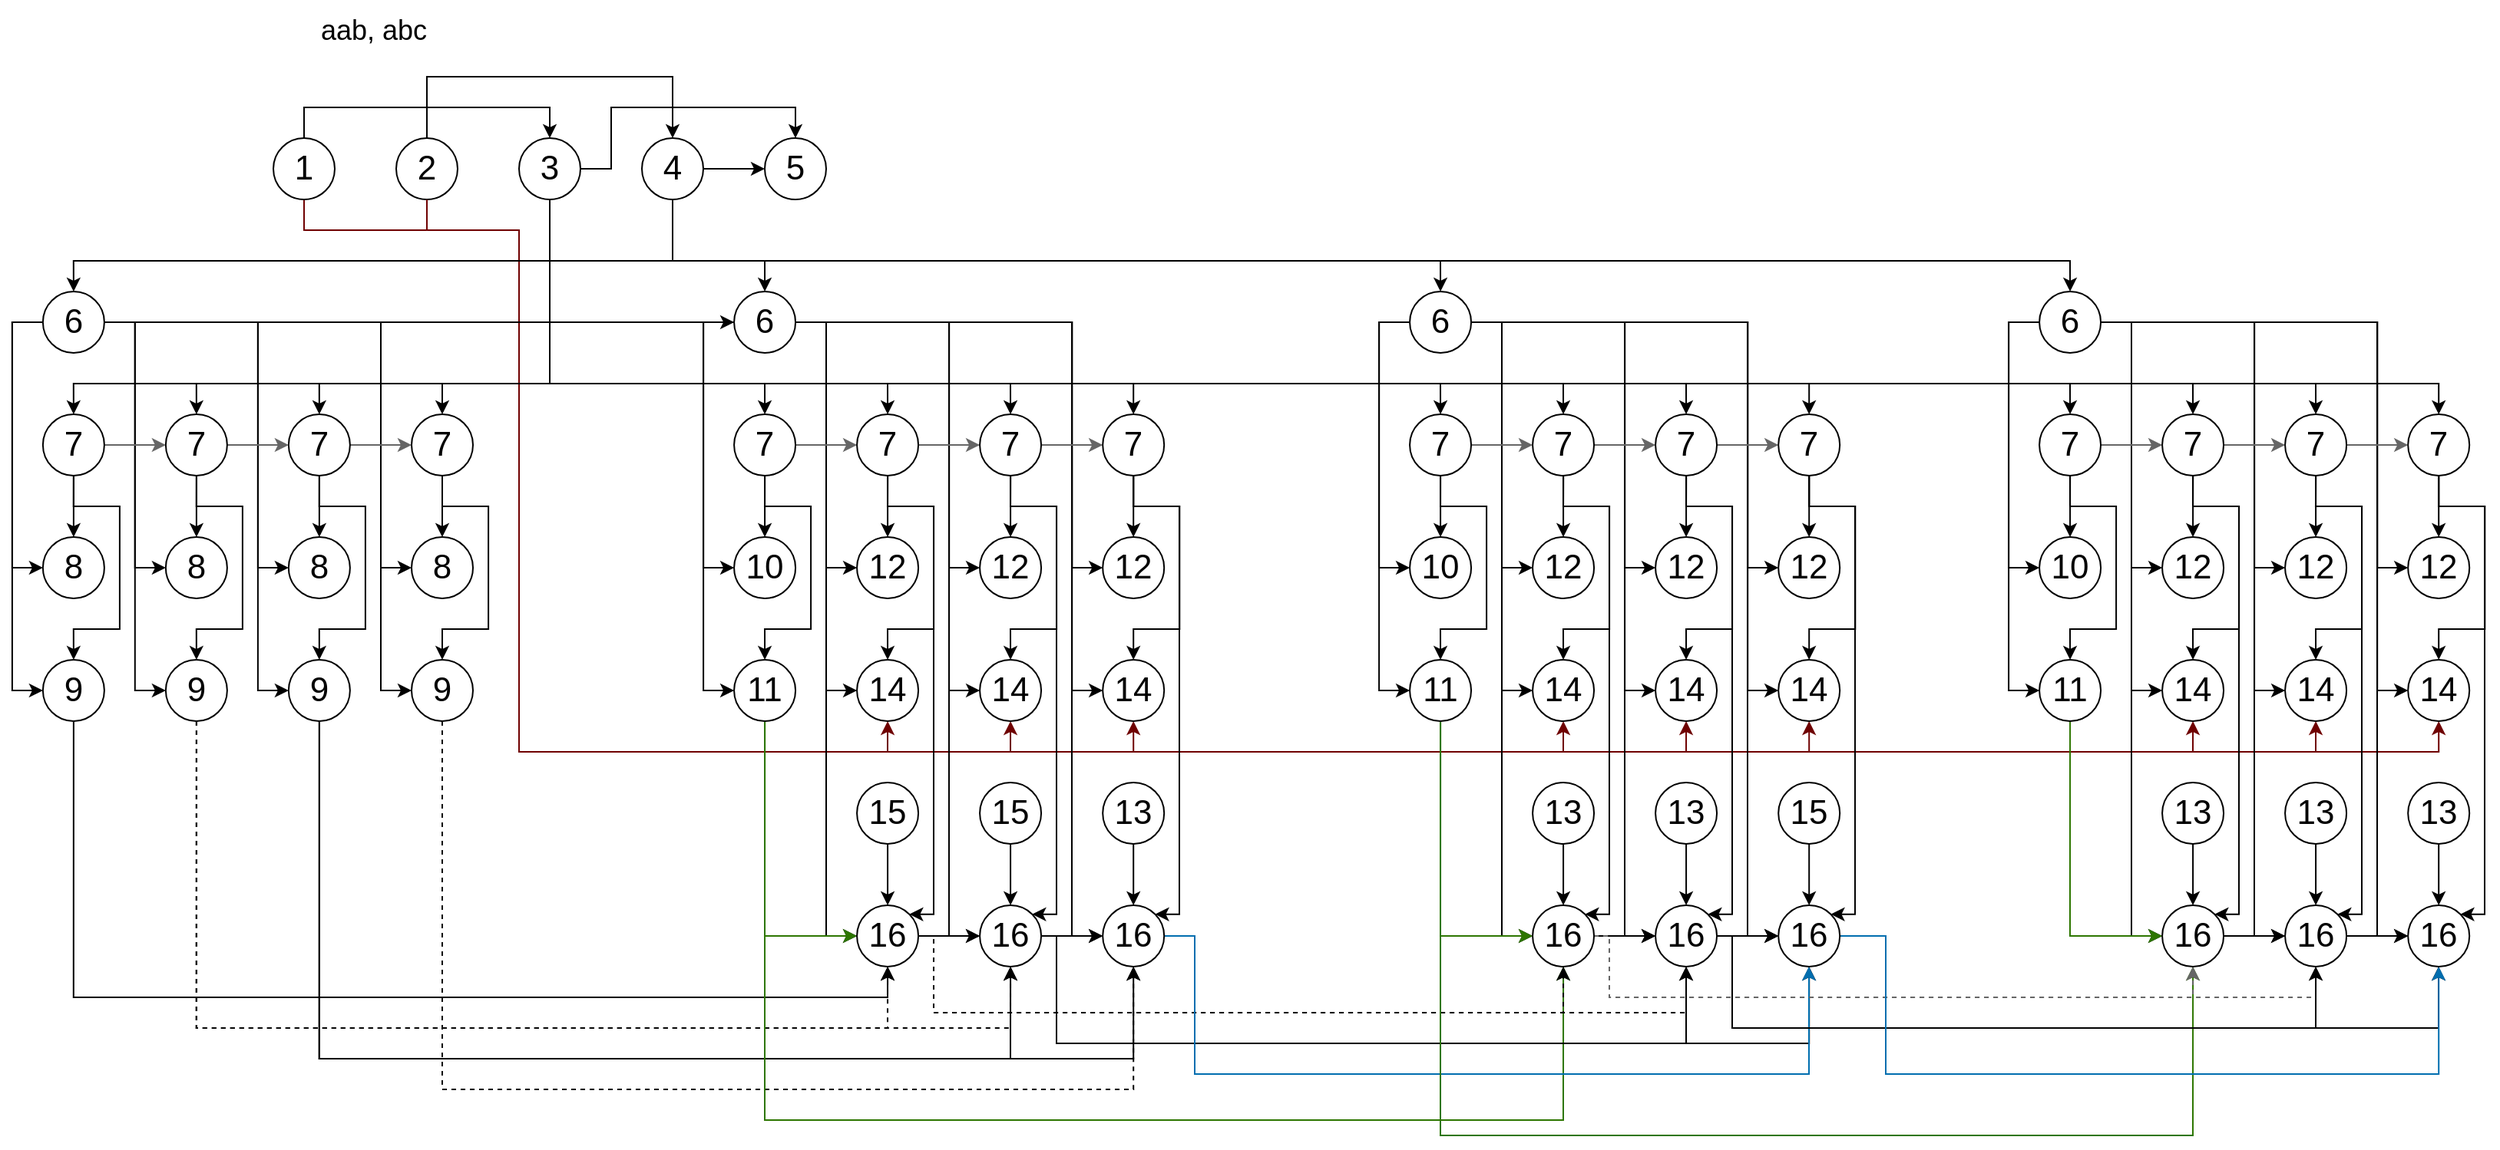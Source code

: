 <mxfile version="20.6.0" type="device"><diagram id="dowhCvBdt1XiSA0Q6il9" name="Страница 1"><mxGraphModel dx="3008" dy="702" grid="1" gridSize="10" guides="1" tooltips="1" connect="1" arrows="1" fold="1" page="1" pageScale="1" pageWidth="1654" pageHeight="1169" math="0" shadow="0"><root><mxCell id="0"/><mxCell id="1" parent="0"/><mxCell id="_OF4JRayKPLCA8HwPjNu-2" style="edgeStyle=orthogonalEdgeStyle;rounded=0;orthogonalLoop=1;jettySize=auto;html=1;entryX=0.5;entryY=0;entryDx=0;entryDy=0;fontSize=22;elbow=vertical;" parent="1" source="_OF4JRayKPLCA8HwPjNu-3" target="_OF4JRayKPLCA8HwPjNu-7" edge="1"><mxGeometry relative="1" as="geometry"><Array as="points"><mxPoint x="180" y="100"/><mxPoint x="340" y="100"/></Array></mxGeometry></mxCell><mxCell id="16fRWPsOShnqoX6pUwdH-192" style="edgeStyle=orthogonalEdgeStyle;rounded=0;orthogonalLoop=1;jettySize=auto;html=1;entryX=0.5;entryY=1;entryDx=0;entryDy=0;fillColor=#a20025;strokeColor=#6F0000;" edge="1" parent="1" source="_OF4JRayKPLCA8HwPjNu-3" target="16fRWPsOShnqoX6pUwdH-25"><mxGeometry relative="1" as="geometry"><Array as="points"><mxPoint x="180" y="180"/><mxPoint x="320" y="180"/><mxPoint x="320" y="520"/><mxPoint x="560" y="520"/></Array></mxGeometry></mxCell><mxCell id="16fRWPsOShnqoX6pUwdH-193" style="edgeStyle=orthogonalEdgeStyle;rounded=0;orthogonalLoop=1;jettySize=auto;html=1;entryX=0.5;entryY=1;entryDx=0;entryDy=0;fillColor=#a20025;strokeColor=#6F0000;" edge="1" parent="1" source="_OF4JRayKPLCA8HwPjNu-3" target="16fRWPsOShnqoX6pUwdH-31"><mxGeometry relative="1" as="geometry"><Array as="points"><mxPoint x="180" y="180"/><mxPoint x="320" y="180"/><mxPoint x="320" y="520"/><mxPoint x="640" y="520"/></Array></mxGeometry></mxCell><mxCell id="16fRWPsOShnqoX6pUwdH-194" style="edgeStyle=orthogonalEdgeStyle;rounded=0;orthogonalLoop=1;jettySize=auto;html=1;entryX=0.5;entryY=1;entryDx=0;entryDy=0;fillColor=#a20025;strokeColor=#6F0000;" edge="1" parent="1" source="_OF4JRayKPLCA8HwPjNu-3" target="16fRWPsOShnqoX6pUwdH-36"><mxGeometry relative="1" as="geometry"><Array as="points"><mxPoint x="180" y="180"/><mxPoint x="320" y="180"/><mxPoint x="320" y="520"/><mxPoint x="720" y="520"/></Array></mxGeometry></mxCell><mxCell id="16fRWPsOShnqoX6pUwdH-195" style="edgeStyle=orthogonalEdgeStyle;rounded=0;orthogonalLoop=1;jettySize=auto;html=1;entryX=0.5;entryY=1;entryDx=0;entryDy=0;fillColor=#a20025;strokeColor=#6F0000;" edge="1" parent="1" source="_OF4JRayKPLCA8HwPjNu-3" target="16fRWPsOShnqoX6pUwdH-90"><mxGeometry relative="1" as="geometry"><Array as="points"><mxPoint x="180" y="180"/><mxPoint x="320" y="180"/><mxPoint x="320" y="520"/><mxPoint x="1000" y="520"/></Array></mxGeometry></mxCell><mxCell id="16fRWPsOShnqoX6pUwdH-196" style="edgeStyle=orthogonalEdgeStyle;rounded=0;orthogonalLoop=1;jettySize=auto;html=1;entryX=0.5;entryY=1;entryDx=0;entryDy=0;fillColor=#a20025;strokeColor=#6F0000;" edge="1" parent="1" source="_OF4JRayKPLCA8HwPjNu-3" target="16fRWPsOShnqoX6pUwdH-97"><mxGeometry relative="1" as="geometry"><Array as="points"><mxPoint x="180" y="180"/><mxPoint x="320" y="180"/><mxPoint x="320" y="520"/><mxPoint x="1080" y="520"/></Array></mxGeometry></mxCell><mxCell id="16fRWPsOShnqoX6pUwdH-197" style="edgeStyle=orthogonalEdgeStyle;rounded=0;orthogonalLoop=1;jettySize=auto;html=1;entryX=0.5;entryY=1;entryDx=0;entryDy=0;fillColor=#a20025;strokeColor=#6F0000;" edge="1" parent="1" source="_OF4JRayKPLCA8HwPjNu-3" target="16fRWPsOShnqoX6pUwdH-103"><mxGeometry relative="1" as="geometry"><Array as="points"><mxPoint x="180" y="180"/><mxPoint x="320" y="180"/><mxPoint x="320" y="520"/><mxPoint x="1160" y="520"/></Array></mxGeometry></mxCell><mxCell id="16fRWPsOShnqoX6pUwdH-198" style="edgeStyle=orthogonalEdgeStyle;rounded=0;orthogonalLoop=1;jettySize=auto;html=1;entryX=0.5;entryY=1;entryDx=0;entryDy=0;fillColor=#a20025;strokeColor=#6F0000;" edge="1" parent="1" source="_OF4JRayKPLCA8HwPjNu-3" target="16fRWPsOShnqoX6pUwdH-148"><mxGeometry relative="1" as="geometry"><Array as="points"><mxPoint x="180" y="180"/><mxPoint x="320" y="180"/><mxPoint x="320" y="520"/><mxPoint x="1410" y="520"/></Array></mxGeometry></mxCell><mxCell id="16fRWPsOShnqoX6pUwdH-199" style="edgeStyle=orthogonalEdgeStyle;rounded=0;orthogonalLoop=1;jettySize=auto;html=1;entryX=0.5;entryY=1;entryDx=0;entryDy=0;fillColor=#a20025;strokeColor=#6F0000;" edge="1" parent="1" source="_OF4JRayKPLCA8HwPjNu-3" target="16fRWPsOShnqoX6pUwdH-155"><mxGeometry relative="1" as="geometry"><Array as="points"><mxPoint x="180" y="180"/><mxPoint x="320" y="180"/><mxPoint x="320" y="520"/><mxPoint x="1490" y="520"/></Array></mxGeometry></mxCell><mxCell id="16fRWPsOShnqoX6pUwdH-200" style="edgeStyle=orthogonalEdgeStyle;rounded=0;orthogonalLoop=1;jettySize=auto;html=1;entryX=0.5;entryY=1;entryDx=0;entryDy=0;fillColor=#a20025;strokeColor=#6F0000;" edge="1" parent="1" source="_OF4JRayKPLCA8HwPjNu-3" target="16fRWPsOShnqoX6pUwdH-161"><mxGeometry relative="1" as="geometry"><Array as="points"><mxPoint x="180" y="180"/><mxPoint x="320" y="180"/><mxPoint x="320" y="520"/><mxPoint x="1570" y="520"/></Array></mxGeometry></mxCell><mxCell id="_OF4JRayKPLCA8HwPjNu-3" value="&lt;font style=&quot;font-size: 22px;&quot;&gt;1&lt;/font&gt;" style="ellipse;whiteSpace=wrap;html=1;aspect=fixed;" parent="1" vertex="1"><mxGeometry x="160" y="120" width="40" height="40" as="geometry"/></mxCell><mxCell id="_OF4JRayKPLCA8HwPjNu-4" style="edgeStyle=orthogonalEdgeStyle;rounded=0;orthogonalLoop=1;jettySize=auto;html=1;entryX=0.5;entryY=0;entryDx=0;entryDy=0;fontSize=22;elbow=vertical;" parent="1" source="_OF4JRayKPLCA8HwPjNu-5" target="_OF4JRayKPLCA8HwPjNu-9" edge="1"><mxGeometry relative="1" as="geometry"><Array as="points"><mxPoint x="260" y="80"/><mxPoint x="420" y="80"/></Array></mxGeometry></mxCell><mxCell id="_OF4JRayKPLCA8HwPjNu-5" value="&lt;font style=&quot;font-size: 22px;&quot;&gt;2&lt;/font&gt;" style="ellipse;whiteSpace=wrap;html=1;aspect=fixed;" parent="1" vertex="1"><mxGeometry x="240" y="120" width="40" height="40" as="geometry"/></mxCell><mxCell id="_OF4JRayKPLCA8HwPjNu-6" style="edgeStyle=orthogonalEdgeStyle;rounded=0;orthogonalLoop=1;jettySize=auto;html=1;entryX=0.5;entryY=0;entryDx=0;entryDy=0;fontSize=22;elbow=vertical;" parent="1" source="_OF4JRayKPLCA8HwPjNu-7" target="_OF4JRayKPLCA8HwPjNu-11" edge="1"><mxGeometry relative="1" as="geometry"><Array as="points"><mxPoint x="380" y="140"/><mxPoint x="380" y="100"/><mxPoint x="500" y="100"/></Array></mxGeometry></mxCell><mxCell id="_OF4JRayKPLCA8HwPjNu-190" style="edgeStyle=orthogonalEdgeStyle;rounded=0;orthogonalLoop=1;jettySize=auto;html=1;entryX=0.5;entryY=0;entryDx=0;entryDy=0;fontSize=22;elbow=vertical;" parent="1" source="_OF4JRayKPLCA8HwPjNu-7" target="_OF4JRayKPLCA8HwPjNu-15" edge="1"><mxGeometry relative="1" as="geometry"><Array as="points"><mxPoint x="340" y="280"/><mxPoint x="30" y="280"/></Array></mxGeometry></mxCell><mxCell id="_OF4JRayKPLCA8HwPjNu-191" style="edgeStyle=orthogonalEdgeStyle;rounded=0;orthogonalLoop=1;jettySize=auto;html=1;entryX=0.5;entryY=0;entryDx=0;entryDy=0;fontSize=22;elbow=vertical;" parent="1" source="_OF4JRayKPLCA8HwPjNu-7" target="_OF4JRayKPLCA8HwPjNu-35" edge="1"><mxGeometry relative="1" as="geometry"><Array as="points"><mxPoint x="340" y="280"/><mxPoint x="110" y="280"/></Array></mxGeometry></mxCell><mxCell id="_OF4JRayKPLCA8HwPjNu-192" style="edgeStyle=orthogonalEdgeStyle;rounded=0;orthogonalLoop=1;jettySize=auto;html=1;entryX=0.5;entryY=0;entryDx=0;entryDy=0;fontSize=22;elbow=vertical;" parent="1" source="_OF4JRayKPLCA8HwPjNu-7" target="_OF4JRayKPLCA8HwPjNu-41" edge="1"><mxGeometry relative="1" as="geometry"><Array as="points"><mxPoint x="340" y="280"/><mxPoint x="190" y="280"/></Array></mxGeometry></mxCell><mxCell id="R9VxGFhGfIEcYOOtZEW--39" style="edgeStyle=orthogonalEdgeStyle;rounded=0;orthogonalLoop=1;jettySize=auto;html=1;entryX=0.5;entryY=0;entryDx=0;entryDy=0;fontSize=18;" parent="1" source="_OF4JRayKPLCA8HwPjNu-7" target="R9VxGFhGfIEcYOOtZEW--36" edge="1"><mxGeometry relative="1" as="geometry"><Array as="points"><mxPoint x="340" y="280"/><mxPoint x="270" y="280"/></Array></mxGeometry></mxCell><mxCell id="16fRWPsOShnqoX6pUwdH-180" style="edgeStyle=orthogonalEdgeStyle;rounded=0;orthogonalLoop=1;jettySize=auto;html=1;entryX=0.5;entryY=0;entryDx=0;entryDy=0;" edge="1" parent="1" source="_OF4JRayKPLCA8HwPjNu-7" target="16fRWPsOShnqoX6pUwdH-17"><mxGeometry relative="1" as="geometry"><Array as="points"><mxPoint x="340" y="280"/><mxPoint x="480" y="280"/></Array></mxGeometry></mxCell><mxCell id="16fRWPsOShnqoX6pUwdH-181" style="edgeStyle=orthogonalEdgeStyle;rounded=0;orthogonalLoop=1;jettySize=auto;html=1;entryX=0.5;entryY=0;entryDx=0;entryDy=0;" edge="1" parent="1" source="_OF4JRayKPLCA8HwPjNu-7" target="16fRWPsOShnqoX6pUwdH-23"><mxGeometry relative="1" as="geometry"><Array as="points"><mxPoint x="340" y="280"/><mxPoint x="560" y="280"/></Array></mxGeometry></mxCell><mxCell id="16fRWPsOShnqoX6pUwdH-182" style="edgeStyle=orthogonalEdgeStyle;rounded=0;orthogonalLoop=1;jettySize=auto;html=1;entryX=0.5;entryY=0;entryDx=0;entryDy=0;" edge="1" parent="1" source="_OF4JRayKPLCA8HwPjNu-7" target="16fRWPsOShnqoX6pUwdH-29"><mxGeometry relative="1" as="geometry"><Array as="points"><mxPoint x="340" y="280"/><mxPoint x="640" y="280"/></Array></mxGeometry></mxCell><mxCell id="16fRWPsOShnqoX6pUwdH-183" style="edgeStyle=orthogonalEdgeStyle;rounded=0;orthogonalLoop=1;jettySize=auto;html=1;entryX=0.5;entryY=0;entryDx=0;entryDy=0;" edge="1" parent="1" source="_OF4JRayKPLCA8HwPjNu-7" target="16fRWPsOShnqoX6pUwdH-34"><mxGeometry relative="1" as="geometry"><Array as="points"><mxPoint x="340" y="280"/><mxPoint x="720" y="280"/></Array></mxGeometry></mxCell><mxCell id="16fRWPsOShnqoX6pUwdH-184" style="edgeStyle=orthogonalEdgeStyle;rounded=0;orthogonalLoop=1;jettySize=auto;html=1;entryX=0.5;entryY=0;entryDx=0;entryDy=0;" edge="1" parent="1" source="_OF4JRayKPLCA8HwPjNu-7" target="16fRWPsOShnqoX6pUwdH-80"><mxGeometry relative="1" as="geometry"><Array as="points"><mxPoint x="340" y="280"/><mxPoint x="920" y="280"/></Array></mxGeometry></mxCell><mxCell id="16fRWPsOShnqoX6pUwdH-185" style="edgeStyle=orthogonalEdgeStyle;rounded=0;orthogonalLoop=1;jettySize=auto;html=1;entryX=0.5;entryY=0;entryDx=0;entryDy=0;" edge="1" parent="1" source="_OF4JRayKPLCA8HwPjNu-7" target="16fRWPsOShnqoX6pUwdH-88"><mxGeometry relative="1" as="geometry"><Array as="points"><mxPoint x="340" y="280"/><mxPoint x="1000" y="280"/></Array></mxGeometry></mxCell><mxCell id="16fRWPsOShnqoX6pUwdH-186" style="edgeStyle=orthogonalEdgeStyle;rounded=0;orthogonalLoop=1;jettySize=auto;html=1;entryX=0.5;entryY=0;entryDx=0;entryDy=0;" edge="1" parent="1" source="_OF4JRayKPLCA8HwPjNu-7" target="16fRWPsOShnqoX6pUwdH-95"><mxGeometry relative="1" as="geometry"><Array as="points"><mxPoint x="340" y="280"/><mxPoint x="1080" y="280"/></Array></mxGeometry></mxCell><mxCell id="16fRWPsOShnqoX6pUwdH-187" style="edgeStyle=orthogonalEdgeStyle;rounded=0;orthogonalLoop=1;jettySize=auto;html=1;entryX=0.5;entryY=0;entryDx=0;entryDy=0;" edge="1" parent="1" source="_OF4JRayKPLCA8HwPjNu-7" target="16fRWPsOShnqoX6pUwdH-101"><mxGeometry relative="1" as="geometry"><Array as="points"><mxPoint x="340" y="280"/><mxPoint x="1160" y="280"/></Array></mxGeometry></mxCell><mxCell id="16fRWPsOShnqoX6pUwdH-188" style="edgeStyle=orthogonalEdgeStyle;rounded=0;orthogonalLoop=1;jettySize=auto;html=1;entryX=0.5;entryY=0;entryDx=0;entryDy=0;" edge="1" parent="1" source="_OF4JRayKPLCA8HwPjNu-7" target="16fRWPsOShnqoX6pUwdH-138"><mxGeometry relative="1" as="geometry"><Array as="points"><mxPoint x="340" y="280"/><mxPoint x="1330" y="280"/></Array></mxGeometry></mxCell><mxCell id="16fRWPsOShnqoX6pUwdH-189" style="edgeStyle=orthogonalEdgeStyle;rounded=0;orthogonalLoop=1;jettySize=auto;html=1;entryX=0.5;entryY=0;entryDx=0;entryDy=0;" edge="1" parent="1" source="_OF4JRayKPLCA8HwPjNu-7" target="16fRWPsOShnqoX6pUwdH-146"><mxGeometry relative="1" as="geometry"><Array as="points"><mxPoint x="340" y="280"/><mxPoint x="1410" y="280"/></Array></mxGeometry></mxCell><mxCell id="16fRWPsOShnqoX6pUwdH-190" style="edgeStyle=orthogonalEdgeStyle;rounded=0;orthogonalLoop=1;jettySize=auto;html=1;entryX=0.5;entryY=0;entryDx=0;entryDy=0;" edge="1" parent="1" source="_OF4JRayKPLCA8HwPjNu-7" target="16fRWPsOShnqoX6pUwdH-153"><mxGeometry relative="1" as="geometry"><Array as="points"><mxPoint x="340" y="280"/><mxPoint x="1490" y="280"/></Array></mxGeometry></mxCell><mxCell id="16fRWPsOShnqoX6pUwdH-191" style="edgeStyle=orthogonalEdgeStyle;rounded=0;orthogonalLoop=1;jettySize=auto;html=1;entryX=0.5;entryY=0;entryDx=0;entryDy=0;" edge="1" parent="1" source="_OF4JRayKPLCA8HwPjNu-7" target="16fRWPsOShnqoX6pUwdH-159"><mxGeometry relative="1" as="geometry"><Array as="points"><mxPoint x="340" y="280"/><mxPoint x="1570" y="280"/></Array></mxGeometry></mxCell><mxCell id="_OF4JRayKPLCA8HwPjNu-7" value="&lt;font style=&quot;font-size: 22px;&quot;&gt;3&lt;/font&gt;" style="ellipse;whiteSpace=wrap;html=1;aspect=fixed;" parent="1" vertex="1"><mxGeometry x="320" y="120" width="40" height="40" as="geometry"/></mxCell><mxCell id="_OF4JRayKPLCA8HwPjNu-8" style="edgeStyle=orthogonalEdgeStyle;rounded=0;orthogonalLoop=1;jettySize=auto;html=1;entryX=0;entryY=0.5;entryDx=0;entryDy=0;fontSize=22;elbow=vertical;" parent="1" source="_OF4JRayKPLCA8HwPjNu-9" target="_OF4JRayKPLCA8HwPjNu-11" edge="1"><mxGeometry relative="1" as="geometry"/></mxCell><mxCell id="_OF4JRayKPLCA8HwPjNu-197" style="edgeStyle=orthogonalEdgeStyle;rounded=0;orthogonalLoop=1;jettySize=auto;html=1;entryX=0.5;entryY=0;entryDx=0;entryDy=0;fontSize=22;elbow=vertical;" parent="1" source="_OF4JRayKPLCA8HwPjNu-9" target="_OF4JRayKPLCA8HwPjNu-13" edge="1"><mxGeometry relative="1" as="geometry"><Array as="points"><mxPoint x="420" y="200"/><mxPoint x="30" y="200"/></Array></mxGeometry></mxCell><mxCell id="16fRWPsOShnqoX6pUwdH-63" style="edgeStyle=orthogonalEdgeStyle;rounded=0;orthogonalLoop=1;jettySize=auto;html=1;entryX=0.5;entryY=0;entryDx=0;entryDy=0;" edge="1" parent="1" source="_OF4JRayKPLCA8HwPjNu-9" target="16fRWPsOShnqoX6pUwdH-13"><mxGeometry relative="1" as="geometry"><Array as="points"><mxPoint x="420" y="200"/><mxPoint x="480" y="200"/></Array></mxGeometry></mxCell><mxCell id="16fRWPsOShnqoX6pUwdH-173" style="edgeStyle=orthogonalEdgeStyle;rounded=0;orthogonalLoop=1;jettySize=auto;html=1;entryX=0.5;entryY=0;entryDx=0;entryDy=0;" edge="1" parent="1" source="_OF4JRayKPLCA8HwPjNu-9" target="16fRWPsOShnqoX6pUwdH-134"><mxGeometry relative="1" as="geometry"><Array as="points"><mxPoint x="420" y="200"/><mxPoint x="1330" y="200"/></Array></mxGeometry></mxCell><mxCell id="_OF4JRayKPLCA8HwPjNu-9" value="&lt;font style=&quot;font-size: 22px;&quot;&gt;4&lt;/font&gt;" style="ellipse;whiteSpace=wrap;html=1;aspect=fixed;" parent="1" vertex="1"><mxGeometry x="400" y="120" width="40" height="40" as="geometry"/></mxCell><mxCell id="_OF4JRayKPLCA8HwPjNu-11" value="&lt;font style=&quot;font-size: 22px;&quot;&gt;5&lt;/font&gt;" style="ellipse;whiteSpace=wrap;html=1;aspect=fixed;" parent="1" vertex="1"><mxGeometry x="480" y="120" width="40" height="40" as="geometry"/></mxCell><mxCell id="_OF4JRayKPLCA8HwPjNu-200" style="edgeStyle=orthogonalEdgeStyle;rounded=0;orthogonalLoop=1;jettySize=auto;html=1;entryX=0;entryY=0.5;entryDx=0;entryDy=0;fontSize=22;elbow=vertical;" parent="1" source="_OF4JRayKPLCA8HwPjNu-13" target="_OF4JRayKPLCA8HwPjNu-19" edge="1"><mxGeometry relative="1" as="geometry"><Array as="points"><mxPoint x="-10.06" y="240"/><mxPoint x="-10.06" y="480"/></Array></mxGeometry></mxCell><mxCell id="_OF4JRayKPLCA8HwPjNu-201" style="edgeStyle=orthogonalEdgeStyle;rounded=0;orthogonalLoop=1;jettySize=auto;html=1;entryX=0;entryY=0.5;entryDx=0;entryDy=0;fontSize=22;elbow=vertical;" parent="1" source="_OF4JRayKPLCA8HwPjNu-13" target="_OF4JRayKPLCA8HwPjNu-17" edge="1"><mxGeometry relative="1" as="geometry"><Array as="points"><mxPoint x="-10.06" y="240"/><mxPoint x="-10.06" y="400"/></Array></mxGeometry></mxCell><mxCell id="_OF4JRayKPLCA8HwPjNu-204" style="edgeStyle=orthogonalEdgeStyle;rounded=0;orthogonalLoop=1;jettySize=auto;html=1;entryX=0;entryY=0.5;entryDx=0;entryDy=0;fontSize=22;elbow=vertical;" parent="1" source="_OF4JRayKPLCA8HwPjNu-13" target="_OF4JRayKPLCA8HwPjNu-37" edge="1"><mxGeometry relative="1" as="geometry"/></mxCell><mxCell id="_OF4JRayKPLCA8HwPjNu-205" style="edgeStyle=orthogonalEdgeStyle;rounded=0;orthogonalLoop=1;jettySize=auto;html=1;entryX=0;entryY=0.5;entryDx=0;entryDy=0;fontSize=22;elbow=vertical;" parent="1" source="_OF4JRayKPLCA8HwPjNu-13" target="_OF4JRayKPLCA8HwPjNu-39" edge="1"><mxGeometry relative="1" as="geometry"/></mxCell><mxCell id="_OF4JRayKPLCA8HwPjNu-208" style="edgeStyle=orthogonalEdgeStyle;rounded=0;orthogonalLoop=1;jettySize=auto;html=1;entryX=0;entryY=0.5;entryDx=0;entryDy=0;fontSize=22;elbow=vertical;" parent="1" source="_OF4JRayKPLCA8HwPjNu-13" target="_OF4JRayKPLCA8HwPjNu-43" edge="1"><mxGeometry relative="1" as="geometry"><Array as="points"><mxPoint x="149.94" y="240"/><mxPoint x="149.94" y="400"/></Array></mxGeometry></mxCell><mxCell id="_OF4JRayKPLCA8HwPjNu-209" style="edgeStyle=orthogonalEdgeStyle;rounded=0;orthogonalLoop=1;jettySize=auto;html=1;entryX=0;entryY=0.5;entryDx=0;entryDy=0;fontSize=22;elbow=vertical;" parent="1" source="_OF4JRayKPLCA8HwPjNu-13" target="_OF4JRayKPLCA8HwPjNu-45" edge="1"><mxGeometry relative="1" as="geometry"><Array as="points"><mxPoint x="149.94" y="240"/><mxPoint x="149.94" y="480"/></Array></mxGeometry></mxCell><mxCell id="R9VxGFhGfIEcYOOtZEW--41" style="edgeStyle=orthogonalEdgeStyle;rounded=0;orthogonalLoop=1;jettySize=auto;html=1;entryX=0;entryY=0.5;entryDx=0;entryDy=0;fontSize=18;" parent="1" source="_OF4JRayKPLCA8HwPjNu-13" target="R9VxGFhGfIEcYOOtZEW--37" edge="1"><mxGeometry relative="1" as="geometry"><Array as="points"><mxPoint x="230" y="240"/><mxPoint x="230" y="400"/></Array></mxGeometry></mxCell><mxCell id="R9VxGFhGfIEcYOOtZEW--42" style="edgeStyle=orthogonalEdgeStyle;rounded=0;orthogonalLoop=1;jettySize=auto;html=1;entryX=0;entryY=0.5;entryDx=0;entryDy=0;fontSize=18;" parent="1" source="_OF4JRayKPLCA8HwPjNu-13" target="R9VxGFhGfIEcYOOtZEW--38" edge="1"><mxGeometry relative="1" as="geometry"><Array as="points"><mxPoint x="230" y="240"/><mxPoint x="230" y="480"/></Array></mxGeometry></mxCell><mxCell id="16fRWPsOShnqoX6pUwdH-62" style="edgeStyle=orthogonalEdgeStyle;rounded=0;orthogonalLoop=1;jettySize=auto;html=1;entryX=0;entryY=0.5;entryDx=0;entryDy=0;" edge="1" parent="1" source="_OF4JRayKPLCA8HwPjNu-13" target="16fRWPsOShnqoX6pUwdH-13"><mxGeometry relative="1" as="geometry"/></mxCell><mxCell id="_OF4JRayKPLCA8HwPjNu-13" value="&lt;font style=&quot;font-size: 22px;&quot;&gt;6&lt;/font&gt;" style="ellipse;whiteSpace=wrap;html=1;aspect=fixed;" parent="1" vertex="1"><mxGeometry x="9.94" y="220" width="40" height="40" as="geometry"/></mxCell><mxCell id="_OF4JRayKPLCA8HwPjNu-202" style="edgeStyle=orthogonalEdgeStyle;rounded=0;orthogonalLoop=1;jettySize=auto;html=1;entryX=0.5;entryY=0;entryDx=0;entryDy=0;fontSize=22;elbow=vertical;" parent="1" source="_OF4JRayKPLCA8HwPjNu-15" target="_OF4JRayKPLCA8HwPjNu-17" edge="1"><mxGeometry relative="1" as="geometry"/></mxCell><mxCell id="_OF4JRayKPLCA8HwPjNu-203" style="edgeStyle=orthogonalEdgeStyle;rounded=0;orthogonalLoop=1;jettySize=auto;html=1;entryX=0.5;entryY=0;entryDx=0;entryDy=0;fontSize=22;elbow=vertical;" parent="1" source="_OF4JRayKPLCA8HwPjNu-15" target="_OF4JRayKPLCA8HwPjNu-19" edge="1"><mxGeometry relative="1" as="geometry"><Array as="points"><mxPoint x="29.94" y="360"/><mxPoint x="59.94" y="360"/><mxPoint x="59.94" y="440"/><mxPoint x="29.94" y="440"/></Array></mxGeometry></mxCell><mxCell id="_OF4JRayKPLCA8HwPjNu-213" style="edgeStyle=orthogonalEdgeStyle;rounded=0;orthogonalLoop=1;jettySize=auto;html=1;entryX=0;entryY=0.5;entryDx=0;entryDy=0;fontSize=22;elbow=vertical;fillColor=#f5f5f5;strokeColor=#666666;gradientColor=#b3b3b3;" parent="1" source="_OF4JRayKPLCA8HwPjNu-15" target="_OF4JRayKPLCA8HwPjNu-35" edge="1"><mxGeometry relative="1" as="geometry"/></mxCell><mxCell id="_OF4JRayKPLCA8HwPjNu-15" value="&lt;font style=&quot;font-size: 22px;&quot;&gt;7&lt;/font&gt;" style="ellipse;whiteSpace=wrap;html=1;aspect=fixed;" parent="1" vertex="1"><mxGeometry x="9.94" y="300" width="40" height="40" as="geometry"/></mxCell><mxCell id="_OF4JRayKPLCA8HwPjNu-17" value="&lt;font style=&quot;font-size: 22px;&quot;&gt;8&lt;/font&gt;" style="ellipse;whiteSpace=wrap;html=1;aspect=fixed;" parent="1" vertex="1"><mxGeometry x="9.94" y="380" width="40" height="40" as="geometry"/></mxCell><mxCell id="16fRWPsOShnqoX6pUwdH-41" style="edgeStyle=orthogonalEdgeStyle;rounded=0;orthogonalLoop=1;jettySize=auto;html=1;entryX=0.5;entryY=1;entryDx=0;entryDy=0;" edge="1" parent="1" source="_OF4JRayKPLCA8HwPjNu-19" target="16fRWPsOShnqoX6pUwdH-38"><mxGeometry relative="1" as="geometry"><Array as="points"><mxPoint x="30" y="680"/><mxPoint x="560" y="680"/></Array></mxGeometry></mxCell><mxCell id="_OF4JRayKPLCA8HwPjNu-19" value="&lt;font style=&quot;font-size: 22px;&quot;&gt;9&lt;/font&gt;" style="ellipse;whiteSpace=wrap;html=1;aspect=fixed;" parent="1" vertex="1"><mxGeometry x="9.94" y="460" width="40" height="40" as="geometry"/></mxCell><mxCell id="_OF4JRayKPLCA8HwPjNu-206" style="edgeStyle=orthogonalEdgeStyle;rounded=0;orthogonalLoop=1;jettySize=auto;html=1;entryX=0.5;entryY=0;entryDx=0;entryDy=0;fontSize=22;elbow=vertical;" parent="1" source="_OF4JRayKPLCA8HwPjNu-35" target="_OF4JRayKPLCA8HwPjNu-37" edge="1"><mxGeometry relative="1" as="geometry"/></mxCell><mxCell id="_OF4JRayKPLCA8HwPjNu-207" style="edgeStyle=orthogonalEdgeStyle;rounded=0;orthogonalLoop=1;jettySize=auto;html=1;fontSize=22;elbow=vertical;entryX=0.5;entryY=0;entryDx=0;entryDy=0;" parent="1" source="_OF4JRayKPLCA8HwPjNu-35" target="_OF4JRayKPLCA8HwPjNu-39" edge="1"><mxGeometry relative="1" as="geometry"><mxPoint x="149.94" y="370" as="targetPoint"/><Array as="points"><mxPoint x="109.94" y="360"/><mxPoint x="139.94" y="360"/><mxPoint x="139.94" y="440"/><mxPoint x="109.94" y="440"/></Array></mxGeometry></mxCell><mxCell id="_OF4JRayKPLCA8HwPjNu-241" style="edgeStyle=orthogonalEdgeStyle;rounded=0;orthogonalLoop=1;jettySize=auto;html=1;fontSize=22;elbow=vertical;entryX=0;entryY=0.5;entryDx=0;entryDy=0;fillColor=#f5f5f5;strokeColor=#666666;gradientColor=#b3b3b3;" parent="1" source="_OF4JRayKPLCA8HwPjNu-35" target="_OF4JRayKPLCA8HwPjNu-41" edge="1"><mxGeometry relative="1" as="geometry"><mxPoint x="149.94" y="320" as="targetPoint"/></mxGeometry></mxCell><mxCell id="_OF4JRayKPLCA8HwPjNu-35" value="&lt;font style=&quot;font-size: 22px;&quot;&gt;7&lt;/font&gt;" style="ellipse;whiteSpace=wrap;html=1;aspect=fixed;" parent="1" vertex="1"><mxGeometry x="89.94" y="300" width="40" height="40" as="geometry"/></mxCell><mxCell id="_OF4JRayKPLCA8HwPjNu-37" value="&lt;font style=&quot;font-size: 22px;&quot;&gt;8&lt;/font&gt;" style="ellipse;whiteSpace=wrap;html=1;aspect=fixed;" parent="1" vertex="1"><mxGeometry x="89.94" y="380" width="40" height="40" as="geometry"/></mxCell><mxCell id="16fRWPsOShnqoX6pUwdH-47" style="edgeStyle=orthogonalEdgeStyle;rounded=0;orthogonalLoop=1;jettySize=auto;html=1;entryX=0.5;entryY=1;entryDx=0;entryDy=0;dashed=1;" edge="1" parent="1" source="_OF4JRayKPLCA8HwPjNu-39" target="16fRWPsOShnqoX6pUwdH-38"><mxGeometry relative="1" as="geometry"><Array as="points"><mxPoint x="110" y="700"/><mxPoint x="560" y="700"/></Array></mxGeometry></mxCell><mxCell id="16fRWPsOShnqoX6pUwdH-53" style="edgeStyle=orthogonalEdgeStyle;rounded=0;orthogonalLoop=1;jettySize=auto;html=1;entryX=0.5;entryY=1;entryDx=0;entryDy=0;dashed=1;" edge="1" parent="1" source="_OF4JRayKPLCA8HwPjNu-39" target="16fRWPsOShnqoX6pUwdH-45"><mxGeometry relative="1" as="geometry"><Array as="points"><mxPoint x="110" y="700"/><mxPoint x="640" y="700"/></Array></mxGeometry></mxCell><mxCell id="_OF4JRayKPLCA8HwPjNu-39" value="&lt;font style=&quot;font-size: 22px;&quot;&gt;9&lt;/font&gt;" style="ellipse;whiteSpace=wrap;html=1;aspect=fixed;" parent="1" vertex="1"><mxGeometry x="89.94" y="460" width="40" height="40" as="geometry"/></mxCell><mxCell id="_OF4JRayKPLCA8HwPjNu-211" style="edgeStyle=orthogonalEdgeStyle;rounded=0;orthogonalLoop=1;jettySize=auto;html=1;entryX=0.5;entryY=0;entryDx=0;entryDy=0;fontSize=22;elbow=vertical;" parent="1" source="_OF4JRayKPLCA8HwPjNu-41" target="_OF4JRayKPLCA8HwPjNu-43" edge="1"><mxGeometry relative="1" as="geometry"/></mxCell><mxCell id="_OF4JRayKPLCA8HwPjNu-212" style="edgeStyle=orthogonalEdgeStyle;rounded=0;orthogonalLoop=1;jettySize=auto;html=1;entryX=0.5;entryY=0;entryDx=0;entryDy=0;fontSize=22;elbow=vertical;" parent="1" source="_OF4JRayKPLCA8HwPjNu-41" target="_OF4JRayKPLCA8HwPjNu-45" edge="1"><mxGeometry relative="1" as="geometry"><Array as="points"><mxPoint x="189.94" y="360"/><mxPoint x="219.94" y="360"/><mxPoint x="219.94" y="440"/><mxPoint x="189.94" y="440"/></Array></mxGeometry></mxCell><mxCell id="R9VxGFhGfIEcYOOtZEW--40" style="edgeStyle=orthogonalEdgeStyle;rounded=0;orthogonalLoop=1;jettySize=auto;html=1;entryX=0;entryY=0.5;entryDx=0;entryDy=0;fontSize=18;fillColor=#f5f5f5;strokeColor=#666666;gradientColor=#b3b3b3;" parent="1" source="_OF4JRayKPLCA8HwPjNu-41" target="R9VxGFhGfIEcYOOtZEW--36" edge="1"><mxGeometry relative="1" as="geometry"/></mxCell><mxCell id="_OF4JRayKPLCA8HwPjNu-41" value="&lt;font style=&quot;font-size: 22px;&quot;&gt;7&lt;/font&gt;" style="ellipse;whiteSpace=wrap;html=1;aspect=fixed;" parent="1" vertex="1"><mxGeometry x="169.94" y="300" width="40" height="40" as="geometry"/></mxCell><mxCell id="_OF4JRayKPLCA8HwPjNu-43" value="&lt;font style=&quot;font-size: 22px;&quot;&gt;8&lt;/font&gt;" style="ellipse;whiteSpace=wrap;html=1;aspect=fixed;" parent="1" vertex="1"><mxGeometry x="169.94" y="380" width="40" height="40" as="geometry"/></mxCell><mxCell id="16fRWPsOShnqoX6pUwdH-54" style="edgeStyle=orthogonalEdgeStyle;rounded=0;orthogonalLoop=1;jettySize=auto;html=1;entryX=0.5;entryY=1;entryDx=0;entryDy=0;" edge="1" parent="1" source="_OF4JRayKPLCA8HwPjNu-45" target="16fRWPsOShnqoX6pUwdH-45"><mxGeometry relative="1" as="geometry"><mxPoint x="300" y="600" as="targetPoint"/><Array as="points"><mxPoint x="190" y="720"/><mxPoint x="640" y="720"/></Array></mxGeometry></mxCell><mxCell id="16fRWPsOShnqoX6pUwdH-55" style="edgeStyle=orthogonalEdgeStyle;rounded=0;orthogonalLoop=1;jettySize=auto;html=1;entryX=0.5;entryY=1;entryDx=0;entryDy=0;" edge="1" parent="1" source="_OF4JRayKPLCA8HwPjNu-45" target="16fRWPsOShnqoX6pUwdH-51"><mxGeometry relative="1" as="geometry"><Array as="points"><mxPoint x="190" y="720"/><mxPoint x="720" y="720"/></Array></mxGeometry></mxCell><mxCell id="_OF4JRayKPLCA8HwPjNu-45" value="&lt;font style=&quot;font-size: 22px;&quot;&gt;9&lt;/font&gt;" style="ellipse;whiteSpace=wrap;html=1;aspect=fixed;" parent="1" vertex="1"><mxGeometry x="169.94" y="460" width="40" height="40" as="geometry"/></mxCell><mxCell id="R9VxGFhGfIEcYOOtZEW--1" value="&lt;font style=&quot;font-size: 18px;&quot;&gt;aab, abc&lt;/font&gt;" style="text;html=1;align=center;verticalAlign=middle;resizable=0;points=[];autosize=1;strokeColor=none;fillColor=none;" parent="1" vertex="1"><mxGeometry x="180" y="30" width="90" height="40" as="geometry"/></mxCell><mxCell id="R9VxGFhGfIEcYOOtZEW--34" style="edgeStyle=orthogonalEdgeStyle;rounded=0;orthogonalLoop=1;jettySize=auto;html=1;entryX=0.5;entryY=0;entryDx=0;entryDy=0;fontSize=22;elbow=vertical;" parent="1" source="R9VxGFhGfIEcYOOtZEW--36" target="R9VxGFhGfIEcYOOtZEW--37" edge="1"><mxGeometry relative="1" as="geometry"/></mxCell><mxCell id="R9VxGFhGfIEcYOOtZEW--35" style="edgeStyle=orthogonalEdgeStyle;rounded=0;orthogonalLoop=1;jettySize=auto;html=1;entryX=0.5;entryY=0;entryDx=0;entryDy=0;fontSize=22;elbow=vertical;" parent="1" source="R9VxGFhGfIEcYOOtZEW--36" target="R9VxGFhGfIEcYOOtZEW--38" edge="1"><mxGeometry relative="1" as="geometry"><Array as="points"><mxPoint x="270.06" y="360"/><mxPoint x="300.06" y="360"/><mxPoint x="300.06" y="440"/><mxPoint x="270.06" y="440"/></Array></mxGeometry></mxCell><mxCell id="R9VxGFhGfIEcYOOtZEW--36" value="&lt;font style=&quot;font-size: 22px;&quot;&gt;7&lt;/font&gt;" style="ellipse;whiteSpace=wrap;html=1;aspect=fixed;" parent="1" vertex="1"><mxGeometry x="250" y="300" width="40" height="40" as="geometry"/></mxCell><mxCell id="R9VxGFhGfIEcYOOtZEW--37" value="&lt;font style=&quot;font-size: 22px;&quot;&gt;8&lt;/font&gt;" style="ellipse;whiteSpace=wrap;html=1;aspect=fixed;" parent="1" vertex="1"><mxGeometry x="250" y="380" width="40" height="40" as="geometry"/></mxCell><mxCell id="16fRWPsOShnqoX6pUwdH-56" style="edgeStyle=orthogonalEdgeStyle;rounded=0;orthogonalLoop=1;jettySize=auto;html=1;entryX=0.5;entryY=1;entryDx=0;entryDy=0;dashed=1;" edge="1" parent="1" source="R9VxGFhGfIEcYOOtZEW--38" target="16fRWPsOShnqoX6pUwdH-51"><mxGeometry relative="1" as="geometry"><Array as="points"><mxPoint x="270" y="740"/><mxPoint x="720" y="740"/></Array></mxGeometry></mxCell><mxCell id="R9VxGFhGfIEcYOOtZEW--38" value="&lt;font style=&quot;font-size: 22px;&quot;&gt;9&lt;/font&gt;" style="ellipse;whiteSpace=wrap;html=1;aspect=fixed;" parent="1" vertex="1"><mxGeometry x="250" y="460" width="40" height="40" as="geometry"/></mxCell><mxCell id="16fRWPsOShnqoX6pUwdH-5" style="edgeStyle=orthogonalEdgeStyle;rounded=0;orthogonalLoop=1;jettySize=auto;html=1;entryX=0;entryY=0.5;entryDx=0;entryDy=0;fontSize=22;elbow=vertical;" edge="1" parent="1" source="16fRWPsOShnqoX6pUwdH-13" target="16fRWPsOShnqoX6pUwdH-19"><mxGeometry relative="1" as="geometry"><Array as="points"><mxPoint x="440.04" y="240"/><mxPoint x="440.04" y="480"/></Array></mxGeometry></mxCell><mxCell id="16fRWPsOShnqoX6pUwdH-6" style="edgeStyle=orthogonalEdgeStyle;rounded=0;orthogonalLoop=1;jettySize=auto;html=1;entryX=0;entryY=0.5;entryDx=0;entryDy=0;fontSize=22;elbow=vertical;" edge="1" parent="1" source="16fRWPsOShnqoX6pUwdH-13" target="16fRWPsOShnqoX6pUwdH-18"><mxGeometry relative="1" as="geometry"><Array as="points"><mxPoint x="440.04" y="240"/><mxPoint x="440.04" y="400"/></Array></mxGeometry></mxCell><mxCell id="16fRWPsOShnqoX6pUwdH-7" style="edgeStyle=orthogonalEdgeStyle;rounded=0;orthogonalLoop=1;jettySize=auto;html=1;entryX=0;entryY=0.5;entryDx=0;entryDy=0;fontSize=22;elbow=vertical;" edge="1" parent="1" source="16fRWPsOShnqoX6pUwdH-13" target="16fRWPsOShnqoX6pUwdH-24"><mxGeometry relative="1" as="geometry"/></mxCell><mxCell id="16fRWPsOShnqoX6pUwdH-8" style="edgeStyle=orthogonalEdgeStyle;rounded=0;orthogonalLoop=1;jettySize=auto;html=1;entryX=0;entryY=0.5;entryDx=0;entryDy=0;fontSize=22;elbow=vertical;" edge="1" parent="1" source="16fRWPsOShnqoX6pUwdH-13" target="16fRWPsOShnqoX6pUwdH-25"><mxGeometry relative="1" as="geometry"/></mxCell><mxCell id="16fRWPsOShnqoX6pUwdH-9" style="edgeStyle=orthogonalEdgeStyle;rounded=0;orthogonalLoop=1;jettySize=auto;html=1;entryX=0;entryY=0.5;entryDx=0;entryDy=0;fontSize=22;elbow=vertical;" edge="1" parent="1" source="16fRWPsOShnqoX6pUwdH-13" target="16fRWPsOShnqoX6pUwdH-30"><mxGeometry relative="1" as="geometry"><Array as="points"><mxPoint x="600.04" y="240"/><mxPoint x="600.04" y="400"/></Array></mxGeometry></mxCell><mxCell id="16fRWPsOShnqoX6pUwdH-10" style="edgeStyle=orthogonalEdgeStyle;rounded=0;orthogonalLoop=1;jettySize=auto;html=1;entryX=0;entryY=0.5;entryDx=0;entryDy=0;fontSize=22;elbow=vertical;" edge="1" parent="1" source="16fRWPsOShnqoX6pUwdH-13" target="16fRWPsOShnqoX6pUwdH-31"><mxGeometry relative="1" as="geometry"><Array as="points"><mxPoint x="600.04" y="240"/><mxPoint x="600.04" y="480"/></Array></mxGeometry></mxCell><mxCell id="16fRWPsOShnqoX6pUwdH-11" style="edgeStyle=orthogonalEdgeStyle;rounded=0;orthogonalLoop=1;jettySize=auto;html=1;entryX=0;entryY=0.5;entryDx=0;entryDy=0;fontSize=18;" edge="1" parent="1" source="16fRWPsOShnqoX6pUwdH-13" target="16fRWPsOShnqoX6pUwdH-35"><mxGeometry relative="1" as="geometry"><Array as="points"><mxPoint x="680.1" y="240"/><mxPoint x="680.1" y="400"/></Array></mxGeometry></mxCell><mxCell id="16fRWPsOShnqoX6pUwdH-12" style="edgeStyle=orthogonalEdgeStyle;rounded=0;orthogonalLoop=1;jettySize=auto;html=1;entryX=0;entryY=0.5;entryDx=0;entryDy=0;fontSize=18;" edge="1" parent="1" source="16fRWPsOShnqoX6pUwdH-13" target="16fRWPsOShnqoX6pUwdH-36"><mxGeometry relative="1" as="geometry"><Array as="points"><mxPoint x="680.1" y="240"/><mxPoint x="680.1" y="480"/></Array></mxGeometry></mxCell><mxCell id="16fRWPsOShnqoX6pUwdH-40" style="edgeStyle=orthogonalEdgeStyle;rounded=0;orthogonalLoop=1;jettySize=auto;html=1;entryX=0;entryY=0.5;entryDx=0;entryDy=0;" edge="1" parent="1" source="16fRWPsOShnqoX6pUwdH-13" target="16fRWPsOShnqoX6pUwdH-38"><mxGeometry relative="1" as="geometry"/></mxCell><mxCell id="16fRWPsOShnqoX6pUwdH-57" style="edgeStyle=orthogonalEdgeStyle;rounded=0;orthogonalLoop=1;jettySize=auto;html=1;entryX=0;entryY=0.5;entryDx=0;entryDy=0;" edge="1" parent="1" source="16fRWPsOShnqoX6pUwdH-13" target="16fRWPsOShnqoX6pUwdH-45"><mxGeometry relative="1" as="geometry"><Array as="points"><mxPoint x="600" y="240"/><mxPoint x="600" y="640"/></Array></mxGeometry></mxCell><mxCell id="16fRWPsOShnqoX6pUwdH-58" style="edgeStyle=orthogonalEdgeStyle;rounded=0;orthogonalLoop=1;jettySize=auto;html=1;entryX=0;entryY=0.5;entryDx=0;entryDy=0;" edge="1" parent="1" source="16fRWPsOShnqoX6pUwdH-13" target="16fRWPsOShnqoX6pUwdH-51"><mxGeometry relative="1" as="geometry"><Array as="points"><mxPoint x="680" y="240"/><mxPoint x="680" y="640"/></Array></mxGeometry></mxCell><mxCell id="16fRWPsOShnqoX6pUwdH-13" value="&lt;font style=&quot;font-size: 22px;&quot;&gt;6&lt;/font&gt;" style="ellipse;whiteSpace=wrap;html=1;aspect=fixed;" vertex="1" parent="1"><mxGeometry x="460.04" y="220" width="40" height="40" as="geometry"/></mxCell><mxCell id="16fRWPsOShnqoX6pUwdH-14" style="edgeStyle=orthogonalEdgeStyle;rounded=0;orthogonalLoop=1;jettySize=auto;html=1;entryX=0.5;entryY=0;entryDx=0;entryDy=0;fontSize=22;elbow=vertical;" edge="1" parent="1" source="16fRWPsOShnqoX6pUwdH-17" target="16fRWPsOShnqoX6pUwdH-18"><mxGeometry relative="1" as="geometry"/></mxCell><mxCell id="16fRWPsOShnqoX6pUwdH-15" style="edgeStyle=orthogonalEdgeStyle;rounded=0;orthogonalLoop=1;jettySize=auto;html=1;entryX=0.5;entryY=0;entryDx=0;entryDy=0;fontSize=22;elbow=vertical;" edge="1" parent="1" source="16fRWPsOShnqoX6pUwdH-17" target="16fRWPsOShnqoX6pUwdH-19"><mxGeometry relative="1" as="geometry"><Array as="points"><mxPoint x="480.04" y="360"/><mxPoint x="510.04" y="360"/><mxPoint x="510.04" y="440"/><mxPoint x="480.04" y="440"/></Array></mxGeometry></mxCell><mxCell id="16fRWPsOShnqoX6pUwdH-16" style="edgeStyle=orthogonalEdgeStyle;rounded=0;orthogonalLoop=1;jettySize=auto;html=1;entryX=0;entryY=0.5;entryDx=0;entryDy=0;fontSize=22;elbow=vertical;fillColor=#f5f5f5;strokeColor=#666666;gradientColor=#b3b3b3;" edge="1" parent="1" source="16fRWPsOShnqoX6pUwdH-17" target="16fRWPsOShnqoX6pUwdH-23"><mxGeometry relative="1" as="geometry"/></mxCell><mxCell id="16fRWPsOShnqoX6pUwdH-17" value="&lt;font style=&quot;font-size: 22px;&quot;&gt;7&lt;/font&gt;" style="ellipse;whiteSpace=wrap;html=1;aspect=fixed;" vertex="1" parent="1"><mxGeometry x="460.04" y="300" width="40" height="40" as="geometry"/></mxCell><mxCell id="16fRWPsOShnqoX6pUwdH-18" value="&lt;font style=&quot;font-size: 22px;&quot;&gt;10&lt;/font&gt;" style="ellipse;whiteSpace=wrap;html=1;aspect=fixed;" vertex="1" parent="1"><mxGeometry x="460.04" y="380" width="40" height="40" as="geometry"/></mxCell><mxCell id="16fRWPsOShnqoX6pUwdH-42" style="edgeStyle=orthogonalEdgeStyle;rounded=0;orthogonalLoop=1;jettySize=auto;html=1;entryX=0;entryY=0.5;entryDx=0;entryDy=0;fillColor=#60a917;strokeColor=#2D7600;" edge="1" parent="1" source="16fRWPsOShnqoX6pUwdH-19" target="16fRWPsOShnqoX6pUwdH-38"><mxGeometry relative="1" as="geometry"><Array as="points"><mxPoint x="480" y="640"/></Array></mxGeometry></mxCell><mxCell id="16fRWPsOShnqoX6pUwdH-115" style="edgeStyle=orthogonalEdgeStyle;rounded=0;orthogonalLoop=1;jettySize=auto;html=1;entryX=0.5;entryY=1;entryDx=0;entryDy=0;fillColor=#60a917;strokeColor=#2D7600;" edge="1" parent="1" source="16fRWPsOShnqoX6pUwdH-19" target="16fRWPsOShnqoX6pUwdH-107"><mxGeometry relative="1" as="geometry"><Array as="points"><mxPoint x="480" y="760"/><mxPoint x="1000" y="760"/></Array></mxGeometry></mxCell><mxCell id="16fRWPsOShnqoX6pUwdH-19" value="&lt;font style=&quot;font-size: 22px;&quot;&gt;11&lt;/font&gt;" style="ellipse;whiteSpace=wrap;html=1;aspect=fixed;" vertex="1" parent="1"><mxGeometry x="460.04" y="460" width="40" height="40" as="geometry"/></mxCell><mxCell id="16fRWPsOShnqoX6pUwdH-20" style="edgeStyle=orthogonalEdgeStyle;rounded=0;orthogonalLoop=1;jettySize=auto;html=1;entryX=0.5;entryY=0;entryDx=0;entryDy=0;fontSize=22;elbow=vertical;" edge="1" parent="1" source="16fRWPsOShnqoX6pUwdH-23" target="16fRWPsOShnqoX6pUwdH-24"><mxGeometry relative="1" as="geometry"/></mxCell><mxCell id="16fRWPsOShnqoX6pUwdH-21" style="edgeStyle=orthogonalEdgeStyle;rounded=0;orthogonalLoop=1;jettySize=auto;html=1;fontSize=22;elbow=vertical;entryX=0.5;entryY=0;entryDx=0;entryDy=0;" edge="1" parent="1" source="16fRWPsOShnqoX6pUwdH-23" target="16fRWPsOShnqoX6pUwdH-25"><mxGeometry relative="1" as="geometry"><mxPoint x="600.04" y="370" as="targetPoint"/><Array as="points"><mxPoint x="560.04" y="360"/><mxPoint x="590.04" y="360"/><mxPoint x="590.04" y="440"/><mxPoint x="560.04" y="440"/></Array></mxGeometry></mxCell><mxCell id="16fRWPsOShnqoX6pUwdH-22" style="edgeStyle=orthogonalEdgeStyle;rounded=0;orthogonalLoop=1;jettySize=auto;html=1;fontSize=22;elbow=vertical;entryX=0;entryY=0.5;entryDx=0;entryDy=0;fillColor=#f5f5f5;strokeColor=#666666;gradientColor=#b3b3b3;" edge="1" parent="1" source="16fRWPsOShnqoX6pUwdH-23" target="16fRWPsOShnqoX6pUwdH-29"><mxGeometry relative="1" as="geometry"><mxPoint x="600.04" y="320" as="targetPoint"/></mxGeometry></mxCell><mxCell id="16fRWPsOShnqoX6pUwdH-59" style="edgeStyle=orthogonalEdgeStyle;rounded=0;orthogonalLoop=1;jettySize=auto;html=1;entryX=1;entryY=0;entryDx=0;entryDy=0;" edge="1" parent="1" source="16fRWPsOShnqoX6pUwdH-23" target="16fRWPsOShnqoX6pUwdH-38"><mxGeometry relative="1" as="geometry"><Array as="points"><mxPoint x="560" y="360"/><mxPoint x="590" y="360"/><mxPoint x="590" y="626"/></Array></mxGeometry></mxCell><mxCell id="16fRWPsOShnqoX6pUwdH-23" value="&lt;font style=&quot;font-size: 22px;&quot;&gt;7&lt;/font&gt;" style="ellipse;whiteSpace=wrap;html=1;aspect=fixed;" vertex="1" parent="1"><mxGeometry x="540.04" y="300" width="40" height="40" as="geometry"/></mxCell><mxCell id="16fRWPsOShnqoX6pUwdH-24" value="&lt;font style=&quot;font-size: 22px;&quot;&gt;12&lt;/font&gt;" style="ellipse;whiteSpace=wrap;html=1;aspect=fixed;" vertex="1" parent="1"><mxGeometry x="540.04" y="380" width="40" height="40" as="geometry"/></mxCell><mxCell id="16fRWPsOShnqoX6pUwdH-25" value="&lt;font style=&quot;font-size: 22px;&quot;&gt;14&lt;/font&gt;" style="ellipse;whiteSpace=wrap;html=1;aspect=fixed;" vertex="1" parent="1"><mxGeometry x="540.04" y="460" width="40" height="40" as="geometry"/></mxCell><mxCell id="16fRWPsOShnqoX6pUwdH-26" style="edgeStyle=orthogonalEdgeStyle;rounded=0;orthogonalLoop=1;jettySize=auto;html=1;entryX=0.5;entryY=0;entryDx=0;entryDy=0;fontSize=22;elbow=vertical;" edge="1" parent="1" source="16fRWPsOShnqoX6pUwdH-29" target="16fRWPsOShnqoX6pUwdH-30"><mxGeometry relative="1" as="geometry"/></mxCell><mxCell id="16fRWPsOShnqoX6pUwdH-27" style="edgeStyle=orthogonalEdgeStyle;rounded=0;orthogonalLoop=1;jettySize=auto;html=1;entryX=0.5;entryY=0;entryDx=0;entryDy=0;fontSize=22;elbow=vertical;" edge="1" parent="1" source="16fRWPsOShnqoX6pUwdH-29" target="16fRWPsOShnqoX6pUwdH-31"><mxGeometry relative="1" as="geometry"><Array as="points"><mxPoint x="640.04" y="360"/><mxPoint x="670.04" y="360"/><mxPoint x="670.04" y="440"/><mxPoint x="640.04" y="440"/></Array></mxGeometry></mxCell><mxCell id="16fRWPsOShnqoX6pUwdH-28" style="edgeStyle=orthogonalEdgeStyle;rounded=0;orthogonalLoop=1;jettySize=auto;html=1;entryX=0;entryY=0.5;entryDx=0;entryDy=0;fontSize=18;fillColor=#f5f5f5;strokeColor=#666666;gradientColor=#b3b3b3;" edge="1" parent="1" source="16fRWPsOShnqoX6pUwdH-29" target="16fRWPsOShnqoX6pUwdH-34"><mxGeometry relative="1" as="geometry"/></mxCell><mxCell id="16fRWPsOShnqoX6pUwdH-60" style="edgeStyle=orthogonalEdgeStyle;rounded=0;orthogonalLoop=1;jettySize=auto;html=1;entryX=1;entryY=0;entryDx=0;entryDy=0;" edge="1" parent="1" source="16fRWPsOShnqoX6pUwdH-29" target="16fRWPsOShnqoX6pUwdH-45"><mxGeometry relative="1" as="geometry"><Array as="points"><mxPoint x="640" y="360"/><mxPoint x="670" y="360"/><mxPoint x="670" y="626"/></Array></mxGeometry></mxCell><mxCell id="16fRWPsOShnqoX6pUwdH-29" value="&lt;font style=&quot;font-size: 22px;&quot;&gt;7&lt;/font&gt;" style="ellipse;whiteSpace=wrap;html=1;aspect=fixed;" vertex="1" parent="1"><mxGeometry x="620.04" y="300" width="40" height="40" as="geometry"/></mxCell><mxCell id="16fRWPsOShnqoX6pUwdH-30" value="&lt;font style=&quot;font-size: 22px;&quot;&gt;12&lt;/font&gt;" style="ellipse;whiteSpace=wrap;html=1;aspect=fixed;" vertex="1" parent="1"><mxGeometry x="620.04" y="380" width="40" height="40" as="geometry"/></mxCell><mxCell id="16fRWPsOShnqoX6pUwdH-31" value="&lt;font style=&quot;font-size: 22px;&quot;&gt;14&lt;/font&gt;" style="ellipse;whiteSpace=wrap;html=1;aspect=fixed;" vertex="1" parent="1"><mxGeometry x="620.04" y="460" width="40" height="40" as="geometry"/></mxCell><mxCell id="16fRWPsOShnqoX6pUwdH-32" style="edgeStyle=orthogonalEdgeStyle;rounded=0;orthogonalLoop=1;jettySize=auto;html=1;entryX=0.5;entryY=0;entryDx=0;entryDy=0;fontSize=22;elbow=vertical;" edge="1" parent="1" source="16fRWPsOShnqoX6pUwdH-34" target="16fRWPsOShnqoX6pUwdH-35"><mxGeometry relative="1" as="geometry"/></mxCell><mxCell id="16fRWPsOShnqoX6pUwdH-33" style="edgeStyle=orthogonalEdgeStyle;rounded=0;orthogonalLoop=1;jettySize=auto;html=1;entryX=0.5;entryY=0;entryDx=0;entryDy=0;fontSize=22;elbow=vertical;" edge="1" parent="1" source="16fRWPsOShnqoX6pUwdH-34" target="16fRWPsOShnqoX6pUwdH-36"><mxGeometry relative="1" as="geometry"><Array as="points"><mxPoint x="720.16" y="360"/><mxPoint x="750.16" y="360"/><mxPoint x="750.16" y="440"/><mxPoint x="720.16" y="440"/></Array></mxGeometry></mxCell><mxCell id="16fRWPsOShnqoX6pUwdH-61" style="edgeStyle=orthogonalEdgeStyle;rounded=0;orthogonalLoop=1;jettySize=auto;html=1;entryX=1;entryY=0;entryDx=0;entryDy=0;" edge="1" parent="1" source="16fRWPsOShnqoX6pUwdH-34" target="16fRWPsOShnqoX6pUwdH-51"><mxGeometry relative="1" as="geometry"><Array as="points"><mxPoint x="720" y="360"/><mxPoint x="750" y="360"/><mxPoint x="750" y="626"/></Array></mxGeometry></mxCell><mxCell id="16fRWPsOShnqoX6pUwdH-34" value="&lt;font style=&quot;font-size: 22px;&quot;&gt;7&lt;/font&gt;" style="ellipse;whiteSpace=wrap;html=1;aspect=fixed;" vertex="1" parent="1"><mxGeometry x="700.1" y="300" width="40" height="40" as="geometry"/></mxCell><mxCell id="16fRWPsOShnqoX6pUwdH-35" value="&lt;font style=&quot;font-size: 22px;&quot;&gt;12&lt;/font&gt;" style="ellipse;whiteSpace=wrap;html=1;aspect=fixed;" vertex="1" parent="1"><mxGeometry x="700.1" y="380" width="40" height="40" as="geometry"/></mxCell><mxCell id="16fRWPsOShnqoX6pUwdH-36" value="&lt;font style=&quot;font-size: 22px;&quot;&gt;14&lt;/font&gt;" style="ellipse;whiteSpace=wrap;html=1;aspect=fixed;" vertex="1" parent="1"><mxGeometry x="700.1" y="460" width="40" height="40" as="geometry"/></mxCell><mxCell id="16fRWPsOShnqoX6pUwdH-39" style="edgeStyle=orthogonalEdgeStyle;rounded=0;orthogonalLoop=1;jettySize=auto;html=1;entryX=0.5;entryY=0;entryDx=0;entryDy=0;" edge="1" parent="1" source="16fRWPsOShnqoX6pUwdH-37" target="16fRWPsOShnqoX6pUwdH-38"><mxGeometry relative="1" as="geometry"/></mxCell><mxCell id="16fRWPsOShnqoX6pUwdH-37" value="&lt;font style=&quot;font-size: 22px;&quot;&gt;15&lt;/font&gt;" style="ellipse;whiteSpace=wrap;html=1;aspect=fixed;" vertex="1" parent="1"><mxGeometry x="540.04" y="540" width="40" height="40" as="geometry"/></mxCell><mxCell id="16fRWPsOShnqoX6pUwdH-46" style="edgeStyle=orthogonalEdgeStyle;rounded=0;orthogonalLoop=1;jettySize=auto;html=1;entryX=0;entryY=0.5;entryDx=0;entryDy=0;" edge="1" parent="1" source="16fRWPsOShnqoX6pUwdH-38" target="16fRWPsOShnqoX6pUwdH-45"><mxGeometry relative="1" as="geometry"/></mxCell><mxCell id="16fRWPsOShnqoX6pUwdH-116" style="edgeStyle=orthogonalEdgeStyle;rounded=0;orthogonalLoop=1;jettySize=auto;html=1;entryX=0.5;entryY=1;entryDx=0;entryDy=0;dashed=1;" edge="1" parent="1" source="16fRWPsOShnqoX6pUwdH-38" target="16fRWPsOShnqoX6pUwdH-107"><mxGeometry relative="1" as="geometry"><Array as="points"><mxPoint x="590" y="640"/><mxPoint x="590" y="690"/><mxPoint x="1000" y="690"/></Array></mxGeometry></mxCell><mxCell id="16fRWPsOShnqoX6pUwdH-120" style="edgeStyle=orthogonalEdgeStyle;rounded=0;orthogonalLoop=1;jettySize=auto;html=1;entryX=0.5;entryY=1;entryDx=0;entryDy=0;dashed=1;" edge="1" parent="1" source="16fRWPsOShnqoX6pUwdH-38" target="16fRWPsOShnqoX6pUwdH-111"><mxGeometry relative="1" as="geometry"><Array as="points"><mxPoint x="590" y="640"/><mxPoint x="590" y="690"/><mxPoint x="1080" y="690"/></Array></mxGeometry></mxCell><mxCell id="16fRWPsOShnqoX6pUwdH-38" value="&lt;font style=&quot;font-size: 22px;&quot;&gt;16&lt;/font&gt;" style="ellipse;whiteSpace=wrap;html=1;aspect=fixed;" vertex="1" parent="1"><mxGeometry x="540.04" y="620" width="40" height="40" as="geometry"/></mxCell><mxCell id="16fRWPsOShnqoX6pUwdH-43" style="edgeStyle=orthogonalEdgeStyle;rounded=0;orthogonalLoop=1;jettySize=auto;html=1;entryX=0.5;entryY=0;entryDx=0;entryDy=0;" edge="1" parent="1" source="16fRWPsOShnqoX6pUwdH-44" target="16fRWPsOShnqoX6pUwdH-45"><mxGeometry relative="1" as="geometry"/></mxCell><mxCell id="16fRWPsOShnqoX6pUwdH-44" value="&lt;font style=&quot;font-size: 22px;&quot;&gt;15&lt;/font&gt;" style="ellipse;whiteSpace=wrap;html=1;aspect=fixed;" vertex="1" parent="1"><mxGeometry x="620.04" y="540" width="40" height="40" as="geometry"/></mxCell><mxCell id="16fRWPsOShnqoX6pUwdH-52" style="edgeStyle=orthogonalEdgeStyle;rounded=0;orthogonalLoop=1;jettySize=auto;html=1;entryX=0;entryY=0.5;entryDx=0;entryDy=0;" edge="1" parent="1" source="16fRWPsOShnqoX6pUwdH-45" target="16fRWPsOShnqoX6pUwdH-51"><mxGeometry relative="1" as="geometry"/></mxCell><mxCell id="16fRWPsOShnqoX6pUwdH-118" style="edgeStyle=orthogonalEdgeStyle;rounded=0;orthogonalLoop=1;jettySize=auto;html=1;entryX=0.5;entryY=1;entryDx=0;entryDy=0;" edge="1" parent="1" source="16fRWPsOShnqoX6pUwdH-45" target="16fRWPsOShnqoX6pUwdH-114"><mxGeometry relative="1" as="geometry"><Array as="points"><mxPoint x="670" y="640"/><mxPoint x="670" y="710"/><mxPoint x="1160" y="710"/></Array></mxGeometry></mxCell><mxCell id="16fRWPsOShnqoX6pUwdH-121" style="edgeStyle=orthogonalEdgeStyle;rounded=0;orthogonalLoop=1;jettySize=auto;html=1;" edge="1" parent="1" source="16fRWPsOShnqoX6pUwdH-45"><mxGeometry relative="1" as="geometry"><mxPoint x="1080" y="660" as="targetPoint"/><Array as="points"><mxPoint x="670" y="640"/><mxPoint x="670" y="710"/><mxPoint x="1080" y="710"/></Array></mxGeometry></mxCell><mxCell id="16fRWPsOShnqoX6pUwdH-45" value="&lt;font style=&quot;font-size: 22px;&quot;&gt;16&lt;/font&gt;" style="ellipse;whiteSpace=wrap;html=1;aspect=fixed;" vertex="1" parent="1"><mxGeometry x="620.04" y="620" width="40" height="40" as="geometry"/></mxCell><mxCell id="16fRWPsOShnqoX6pUwdH-49" style="edgeStyle=orthogonalEdgeStyle;rounded=0;orthogonalLoop=1;jettySize=auto;html=1;entryX=0.5;entryY=0;entryDx=0;entryDy=0;" edge="1" parent="1" source="16fRWPsOShnqoX6pUwdH-50" target="16fRWPsOShnqoX6pUwdH-51"><mxGeometry relative="1" as="geometry"/></mxCell><mxCell id="16fRWPsOShnqoX6pUwdH-50" value="&lt;font style=&quot;font-size: 22px;&quot;&gt;13&lt;/font&gt;" style="ellipse;whiteSpace=wrap;html=1;aspect=fixed;" vertex="1" parent="1"><mxGeometry x="700.1" y="540" width="40" height="40" as="geometry"/></mxCell><mxCell id="16fRWPsOShnqoX6pUwdH-122" style="edgeStyle=orthogonalEdgeStyle;rounded=0;orthogonalLoop=1;jettySize=auto;html=1;fillColor=#1ba1e2;strokeColor=#006EAF;" edge="1" parent="1" source="16fRWPsOShnqoX6pUwdH-51"><mxGeometry relative="1" as="geometry"><mxPoint x="1160" y="660" as="targetPoint"/><Array as="points"><mxPoint x="760" y="640"/><mxPoint x="760" y="730"/><mxPoint x="1160" y="730"/></Array></mxGeometry></mxCell><mxCell id="16fRWPsOShnqoX6pUwdH-51" value="&lt;font style=&quot;font-size: 22px;&quot;&gt;16&lt;/font&gt;" style="ellipse;whiteSpace=wrap;html=1;aspect=fixed;" vertex="1" parent="1"><mxGeometry x="700.1" y="620" width="40" height="40" as="geometry"/></mxCell><mxCell id="16fRWPsOShnqoX6pUwdH-64" style="edgeStyle=orthogonalEdgeStyle;rounded=0;orthogonalLoop=1;jettySize=auto;html=1;entryX=0.5;entryY=0;entryDx=0;entryDy=0;exitX=0.5;exitY=1;exitDx=0;exitDy=0;" edge="1" parent="1" target="16fRWPsOShnqoX6pUwdH-76" source="_OF4JRayKPLCA8HwPjNu-9"><mxGeometry relative="1" as="geometry"><mxPoint x="860" y="160" as="sourcePoint"/><Array as="points"><mxPoint x="420" y="200"/><mxPoint x="920" y="200"/></Array></mxGeometry></mxCell><mxCell id="16fRWPsOShnqoX6pUwdH-65" style="edgeStyle=orthogonalEdgeStyle;rounded=0;orthogonalLoop=1;jettySize=auto;html=1;entryX=0;entryY=0.5;entryDx=0;entryDy=0;fontSize=22;elbow=vertical;" edge="1" parent="1" source="16fRWPsOShnqoX6pUwdH-76" target="16fRWPsOShnqoX6pUwdH-83"><mxGeometry relative="1" as="geometry"><Array as="points"><mxPoint x="880.04" y="240"/><mxPoint x="880.04" y="480"/></Array></mxGeometry></mxCell><mxCell id="16fRWPsOShnqoX6pUwdH-66" style="edgeStyle=orthogonalEdgeStyle;rounded=0;orthogonalLoop=1;jettySize=auto;html=1;entryX=0;entryY=0.5;entryDx=0;entryDy=0;fontSize=22;elbow=vertical;" edge="1" parent="1" source="16fRWPsOShnqoX6pUwdH-76" target="16fRWPsOShnqoX6pUwdH-81"><mxGeometry relative="1" as="geometry"><Array as="points"><mxPoint x="880.04" y="240"/><mxPoint x="880.04" y="400"/></Array></mxGeometry></mxCell><mxCell id="16fRWPsOShnqoX6pUwdH-67" style="edgeStyle=orthogonalEdgeStyle;rounded=0;orthogonalLoop=1;jettySize=auto;html=1;entryX=0;entryY=0.5;entryDx=0;entryDy=0;fontSize=22;elbow=vertical;" edge="1" parent="1" source="16fRWPsOShnqoX6pUwdH-76" target="16fRWPsOShnqoX6pUwdH-89"><mxGeometry relative="1" as="geometry"/></mxCell><mxCell id="16fRWPsOShnqoX6pUwdH-68" style="edgeStyle=orthogonalEdgeStyle;rounded=0;orthogonalLoop=1;jettySize=auto;html=1;entryX=0;entryY=0.5;entryDx=0;entryDy=0;fontSize=22;elbow=vertical;" edge="1" parent="1" source="16fRWPsOShnqoX6pUwdH-76" target="16fRWPsOShnqoX6pUwdH-90"><mxGeometry relative="1" as="geometry"/></mxCell><mxCell id="16fRWPsOShnqoX6pUwdH-69" style="edgeStyle=orthogonalEdgeStyle;rounded=0;orthogonalLoop=1;jettySize=auto;html=1;entryX=0;entryY=0.5;entryDx=0;entryDy=0;fontSize=22;elbow=vertical;" edge="1" parent="1" source="16fRWPsOShnqoX6pUwdH-76" target="16fRWPsOShnqoX6pUwdH-96"><mxGeometry relative="1" as="geometry"><Array as="points"><mxPoint x="1040.04" y="240"/><mxPoint x="1040.04" y="400"/></Array></mxGeometry></mxCell><mxCell id="16fRWPsOShnqoX6pUwdH-70" style="edgeStyle=orthogonalEdgeStyle;rounded=0;orthogonalLoop=1;jettySize=auto;html=1;entryX=0;entryY=0.5;entryDx=0;entryDy=0;fontSize=22;elbow=vertical;" edge="1" parent="1" source="16fRWPsOShnqoX6pUwdH-76" target="16fRWPsOShnqoX6pUwdH-97"><mxGeometry relative="1" as="geometry"><Array as="points"><mxPoint x="1040.04" y="240"/><mxPoint x="1040.04" y="480"/></Array></mxGeometry></mxCell><mxCell id="16fRWPsOShnqoX6pUwdH-71" style="edgeStyle=orthogonalEdgeStyle;rounded=0;orthogonalLoop=1;jettySize=auto;html=1;entryX=0;entryY=0.5;entryDx=0;entryDy=0;fontSize=18;" edge="1" parent="1" source="16fRWPsOShnqoX6pUwdH-76" target="16fRWPsOShnqoX6pUwdH-102"><mxGeometry relative="1" as="geometry"><Array as="points"><mxPoint x="1120.1" y="240"/><mxPoint x="1120.1" y="400"/></Array></mxGeometry></mxCell><mxCell id="16fRWPsOShnqoX6pUwdH-72" style="edgeStyle=orthogonalEdgeStyle;rounded=0;orthogonalLoop=1;jettySize=auto;html=1;entryX=0;entryY=0.5;entryDx=0;entryDy=0;fontSize=18;" edge="1" parent="1" source="16fRWPsOShnqoX6pUwdH-76" target="16fRWPsOShnqoX6pUwdH-103"><mxGeometry relative="1" as="geometry"><Array as="points"><mxPoint x="1120.1" y="240"/><mxPoint x="1120.1" y="480"/></Array></mxGeometry></mxCell><mxCell id="16fRWPsOShnqoX6pUwdH-73" style="edgeStyle=orthogonalEdgeStyle;rounded=0;orthogonalLoop=1;jettySize=auto;html=1;entryX=0;entryY=0.5;entryDx=0;entryDy=0;" edge="1" parent="1" source="16fRWPsOShnqoX6pUwdH-76" target="16fRWPsOShnqoX6pUwdH-107"><mxGeometry relative="1" as="geometry"/></mxCell><mxCell id="16fRWPsOShnqoX6pUwdH-74" style="edgeStyle=orthogonalEdgeStyle;rounded=0;orthogonalLoop=1;jettySize=auto;html=1;entryX=0;entryY=0.5;entryDx=0;entryDy=0;" edge="1" parent="1" source="16fRWPsOShnqoX6pUwdH-76" target="16fRWPsOShnqoX6pUwdH-111"><mxGeometry relative="1" as="geometry"><Array as="points"><mxPoint x="1040" y="240"/><mxPoint x="1040" y="640"/></Array></mxGeometry></mxCell><mxCell id="16fRWPsOShnqoX6pUwdH-75" style="edgeStyle=orthogonalEdgeStyle;rounded=0;orthogonalLoop=1;jettySize=auto;html=1;entryX=0;entryY=0.5;entryDx=0;entryDy=0;" edge="1" parent="1" source="16fRWPsOShnqoX6pUwdH-76" target="16fRWPsOShnqoX6pUwdH-114"><mxGeometry relative="1" as="geometry"><Array as="points"><mxPoint x="1120" y="240"/><mxPoint x="1120" y="640"/></Array></mxGeometry></mxCell><mxCell id="16fRWPsOShnqoX6pUwdH-76" value="&lt;font style=&quot;font-size: 22px;&quot;&gt;6&lt;/font&gt;" style="ellipse;whiteSpace=wrap;html=1;aspect=fixed;" vertex="1" parent="1"><mxGeometry x="900.04" y="220" width="40" height="40" as="geometry"/></mxCell><mxCell id="16fRWPsOShnqoX6pUwdH-77" style="edgeStyle=orthogonalEdgeStyle;rounded=0;orthogonalLoop=1;jettySize=auto;html=1;entryX=0.5;entryY=0;entryDx=0;entryDy=0;fontSize=22;elbow=vertical;" edge="1" parent="1" source="16fRWPsOShnqoX6pUwdH-80" target="16fRWPsOShnqoX6pUwdH-81"><mxGeometry relative="1" as="geometry"/></mxCell><mxCell id="16fRWPsOShnqoX6pUwdH-78" style="edgeStyle=orthogonalEdgeStyle;rounded=0;orthogonalLoop=1;jettySize=auto;html=1;entryX=0.5;entryY=0;entryDx=0;entryDy=0;fontSize=22;elbow=vertical;" edge="1" parent="1" source="16fRWPsOShnqoX6pUwdH-80" target="16fRWPsOShnqoX6pUwdH-83"><mxGeometry relative="1" as="geometry"><Array as="points"><mxPoint x="920.04" y="360"/><mxPoint x="950.04" y="360"/><mxPoint x="950.04" y="440"/><mxPoint x="920.04" y="440"/></Array></mxGeometry></mxCell><mxCell id="16fRWPsOShnqoX6pUwdH-79" style="edgeStyle=orthogonalEdgeStyle;rounded=0;orthogonalLoop=1;jettySize=auto;html=1;entryX=0;entryY=0.5;entryDx=0;entryDy=0;fontSize=22;elbow=vertical;fillColor=#f5f5f5;strokeColor=#666666;gradientColor=#b3b3b3;" edge="1" parent="1" source="16fRWPsOShnqoX6pUwdH-80" target="16fRWPsOShnqoX6pUwdH-88"><mxGeometry relative="1" as="geometry"/></mxCell><mxCell id="16fRWPsOShnqoX6pUwdH-80" value="&lt;font style=&quot;font-size: 22px;&quot;&gt;7&lt;/font&gt;" style="ellipse;whiteSpace=wrap;html=1;aspect=fixed;" vertex="1" parent="1"><mxGeometry x="900.04" y="300" width="40" height="40" as="geometry"/></mxCell><mxCell id="16fRWPsOShnqoX6pUwdH-81" value="&lt;font style=&quot;font-size: 22px;&quot;&gt;10&lt;/font&gt;" style="ellipse;whiteSpace=wrap;html=1;aspect=fixed;" vertex="1" parent="1"><mxGeometry x="900.04" y="380" width="40" height="40" as="geometry"/></mxCell><mxCell id="16fRWPsOShnqoX6pUwdH-82" style="edgeStyle=orthogonalEdgeStyle;rounded=0;orthogonalLoop=1;jettySize=auto;html=1;entryX=0;entryY=0.5;entryDx=0;entryDy=0;fillColor=#60a917;strokeColor=#2D7600;" edge="1" parent="1" source="16fRWPsOShnqoX6pUwdH-83" target="16fRWPsOShnqoX6pUwdH-107"><mxGeometry relative="1" as="geometry"><Array as="points"><mxPoint x="920" y="640"/></Array></mxGeometry></mxCell><mxCell id="16fRWPsOShnqoX6pUwdH-174" style="edgeStyle=orthogonalEdgeStyle;rounded=0;orthogonalLoop=1;jettySize=auto;html=1;entryX=0.5;entryY=1;entryDx=0;entryDy=0;fillColor=#60a917;strokeColor=#2D7600;" edge="1" parent="1" source="16fRWPsOShnqoX6pUwdH-83" target="16fRWPsOShnqoX6pUwdH-165"><mxGeometry relative="1" as="geometry"><Array as="points"><mxPoint x="920" y="770"/><mxPoint x="1410" y="770"/></Array></mxGeometry></mxCell><mxCell id="16fRWPsOShnqoX6pUwdH-83" value="&lt;font style=&quot;font-size: 22px;&quot;&gt;11&lt;/font&gt;" style="ellipse;whiteSpace=wrap;html=1;aspect=fixed;" vertex="1" parent="1"><mxGeometry x="900.04" y="460" width="40" height="40" as="geometry"/></mxCell><mxCell id="16fRWPsOShnqoX6pUwdH-84" style="edgeStyle=orthogonalEdgeStyle;rounded=0;orthogonalLoop=1;jettySize=auto;html=1;entryX=0.5;entryY=0;entryDx=0;entryDy=0;fontSize=22;elbow=vertical;" edge="1" parent="1" source="16fRWPsOShnqoX6pUwdH-88" target="16fRWPsOShnqoX6pUwdH-89"><mxGeometry relative="1" as="geometry"/></mxCell><mxCell id="16fRWPsOShnqoX6pUwdH-85" style="edgeStyle=orthogonalEdgeStyle;rounded=0;orthogonalLoop=1;jettySize=auto;html=1;fontSize=22;elbow=vertical;entryX=0.5;entryY=0;entryDx=0;entryDy=0;" edge="1" parent="1" source="16fRWPsOShnqoX6pUwdH-88" target="16fRWPsOShnqoX6pUwdH-90"><mxGeometry relative="1" as="geometry"><mxPoint x="1040.04" y="370" as="targetPoint"/><Array as="points"><mxPoint x="1000.04" y="360"/><mxPoint x="1030.04" y="360"/><mxPoint x="1030.04" y="440"/><mxPoint x="1000.04" y="440"/></Array></mxGeometry></mxCell><mxCell id="16fRWPsOShnqoX6pUwdH-86" style="edgeStyle=orthogonalEdgeStyle;rounded=0;orthogonalLoop=1;jettySize=auto;html=1;fontSize=22;elbow=vertical;entryX=0;entryY=0.5;entryDx=0;entryDy=0;fillColor=#f5f5f5;strokeColor=#666666;gradientColor=#b3b3b3;" edge="1" parent="1" source="16fRWPsOShnqoX6pUwdH-88" target="16fRWPsOShnqoX6pUwdH-95"><mxGeometry relative="1" as="geometry"><mxPoint x="1040.04" y="320" as="targetPoint"/></mxGeometry></mxCell><mxCell id="16fRWPsOShnqoX6pUwdH-87" style="edgeStyle=orthogonalEdgeStyle;rounded=0;orthogonalLoop=1;jettySize=auto;html=1;entryX=1;entryY=0;entryDx=0;entryDy=0;" edge="1" parent="1" source="16fRWPsOShnqoX6pUwdH-88" target="16fRWPsOShnqoX6pUwdH-107"><mxGeometry relative="1" as="geometry"><Array as="points"><mxPoint x="1000" y="360"/><mxPoint x="1030" y="360"/><mxPoint x="1030" y="626"/></Array></mxGeometry></mxCell><mxCell id="16fRWPsOShnqoX6pUwdH-88" value="&lt;font style=&quot;font-size: 22px;&quot;&gt;7&lt;/font&gt;" style="ellipse;whiteSpace=wrap;html=1;aspect=fixed;" vertex="1" parent="1"><mxGeometry x="980.04" y="300" width="40" height="40" as="geometry"/></mxCell><mxCell id="16fRWPsOShnqoX6pUwdH-89" value="&lt;font style=&quot;font-size: 22px;&quot;&gt;12&lt;/font&gt;" style="ellipse;whiteSpace=wrap;html=1;aspect=fixed;" vertex="1" parent="1"><mxGeometry x="980.04" y="380" width="40" height="40" as="geometry"/></mxCell><mxCell id="16fRWPsOShnqoX6pUwdH-90" value="&lt;font style=&quot;font-size: 22px;&quot;&gt;14&lt;/font&gt;" style="ellipse;whiteSpace=wrap;html=1;aspect=fixed;" vertex="1" parent="1"><mxGeometry x="980.04" y="460" width="40" height="40" as="geometry"/></mxCell><mxCell id="16fRWPsOShnqoX6pUwdH-91" style="edgeStyle=orthogonalEdgeStyle;rounded=0;orthogonalLoop=1;jettySize=auto;html=1;entryX=0.5;entryY=0;entryDx=0;entryDy=0;fontSize=22;elbow=vertical;" edge="1" parent="1" source="16fRWPsOShnqoX6pUwdH-95" target="16fRWPsOShnqoX6pUwdH-96"><mxGeometry relative="1" as="geometry"/></mxCell><mxCell id="16fRWPsOShnqoX6pUwdH-92" style="edgeStyle=orthogonalEdgeStyle;rounded=0;orthogonalLoop=1;jettySize=auto;html=1;entryX=0.5;entryY=0;entryDx=0;entryDy=0;fontSize=22;elbow=vertical;" edge="1" parent="1" source="16fRWPsOShnqoX6pUwdH-95" target="16fRWPsOShnqoX6pUwdH-97"><mxGeometry relative="1" as="geometry"><Array as="points"><mxPoint x="1080.04" y="360"/><mxPoint x="1110.04" y="360"/><mxPoint x="1110.04" y="440"/><mxPoint x="1080.04" y="440"/></Array></mxGeometry></mxCell><mxCell id="16fRWPsOShnqoX6pUwdH-93" style="edgeStyle=orthogonalEdgeStyle;rounded=0;orthogonalLoop=1;jettySize=auto;html=1;entryX=0;entryY=0.5;entryDx=0;entryDy=0;fontSize=18;fillColor=#f5f5f5;strokeColor=#666666;gradientColor=#b3b3b3;" edge="1" parent="1" source="16fRWPsOShnqoX6pUwdH-95" target="16fRWPsOShnqoX6pUwdH-101"><mxGeometry relative="1" as="geometry"/></mxCell><mxCell id="16fRWPsOShnqoX6pUwdH-94" style="edgeStyle=orthogonalEdgeStyle;rounded=0;orthogonalLoop=1;jettySize=auto;html=1;entryX=1;entryY=0;entryDx=0;entryDy=0;" edge="1" parent="1" source="16fRWPsOShnqoX6pUwdH-95" target="16fRWPsOShnqoX6pUwdH-111"><mxGeometry relative="1" as="geometry"><Array as="points"><mxPoint x="1080" y="360"/><mxPoint x="1110" y="360"/><mxPoint x="1110" y="626"/></Array></mxGeometry></mxCell><mxCell id="16fRWPsOShnqoX6pUwdH-95" value="&lt;font style=&quot;font-size: 22px;&quot;&gt;7&lt;/font&gt;" style="ellipse;whiteSpace=wrap;html=1;aspect=fixed;" vertex="1" parent="1"><mxGeometry x="1060.04" y="300" width="40" height="40" as="geometry"/></mxCell><mxCell id="16fRWPsOShnqoX6pUwdH-96" value="&lt;font style=&quot;font-size: 22px;&quot;&gt;12&lt;/font&gt;" style="ellipse;whiteSpace=wrap;html=1;aspect=fixed;" vertex="1" parent="1"><mxGeometry x="1060.04" y="380" width="40" height="40" as="geometry"/></mxCell><mxCell id="16fRWPsOShnqoX6pUwdH-97" value="&lt;font style=&quot;font-size: 22px;&quot;&gt;14&lt;/font&gt;" style="ellipse;whiteSpace=wrap;html=1;aspect=fixed;" vertex="1" parent="1"><mxGeometry x="1060.04" y="460" width="40" height="40" as="geometry"/></mxCell><mxCell id="16fRWPsOShnqoX6pUwdH-98" style="edgeStyle=orthogonalEdgeStyle;rounded=0;orthogonalLoop=1;jettySize=auto;html=1;entryX=0.5;entryY=0;entryDx=0;entryDy=0;fontSize=22;elbow=vertical;" edge="1" parent="1" source="16fRWPsOShnqoX6pUwdH-101" target="16fRWPsOShnqoX6pUwdH-102"><mxGeometry relative="1" as="geometry"/></mxCell><mxCell id="16fRWPsOShnqoX6pUwdH-99" style="edgeStyle=orthogonalEdgeStyle;rounded=0;orthogonalLoop=1;jettySize=auto;html=1;entryX=0.5;entryY=0;entryDx=0;entryDy=0;fontSize=22;elbow=vertical;" edge="1" parent="1" source="16fRWPsOShnqoX6pUwdH-101" target="16fRWPsOShnqoX6pUwdH-103"><mxGeometry relative="1" as="geometry"><Array as="points"><mxPoint x="1160.16" y="360"/><mxPoint x="1190.16" y="360"/><mxPoint x="1190.16" y="440"/><mxPoint x="1160.16" y="440"/></Array></mxGeometry></mxCell><mxCell id="16fRWPsOShnqoX6pUwdH-100" style="edgeStyle=orthogonalEdgeStyle;rounded=0;orthogonalLoop=1;jettySize=auto;html=1;entryX=1;entryY=0;entryDx=0;entryDy=0;" edge="1" parent="1" source="16fRWPsOShnqoX6pUwdH-101" target="16fRWPsOShnqoX6pUwdH-114"><mxGeometry relative="1" as="geometry"><Array as="points"><mxPoint x="1160" y="360"/><mxPoint x="1190" y="360"/><mxPoint x="1190" y="626"/></Array></mxGeometry></mxCell><mxCell id="16fRWPsOShnqoX6pUwdH-101" value="&lt;font style=&quot;font-size: 22px;&quot;&gt;7&lt;/font&gt;" style="ellipse;whiteSpace=wrap;html=1;aspect=fixed;" vertex="1" parent="1"><mxGeometry x="1140.1" y="300" width="40" height="40" as="geometry"/></mxCell><mxCell id="16fRWPsOShnqoX6pUwdH-102" value="&lt;font style=&quot;font-size: 22px;&quot;&gt;12&lt;/font&gt;" style="ellipse;whiteSpace=wrap;html=1;aspect=fixed;" vertex="1" parent="1"><mxGeometry x="1140.1" y="380" width="40" height="40" as="geometry"/></mxCell><mxCell id="16fRWPsOShnqoX6pUwdH-103" value="&lt;font style=&quot;font-size: 22px;&quot;&gt;14&lt;/font&gt;" style="ellipse;whiteSpace=wrap;html=1;aspect=fixed;" vertex="1" parent="1"><mxGeometry x="1140.1" y="460" width="40" height="40" as="geometry"/></mxCell><mxCell id="16fRWPsOShnqoX6pUwdH-104" style="edgeStyle=orthogonalEdgeStyle;rounded=0;orthogonalLoop=1;jettySize=auto;html=1;entryX=0.5;entryY=0;entryDx=0;entryDy=0;" edge="1" parent="1" source="16fRWPsOShnqoX6pUwdH-105" target="16fRWPsOShnqoX6pUwdH-107"><mxGeometry relative="1" as="geometry"/></mxCell><mxCell id="16fRWPsOShnqoX6pUwdH-105" value="&lt;font style=&quot;font-size: 22px;&quot;&gt;13&lt;/font&gt;" style="ellipse;whiteSpace=wrap;html=1;aspect=fixed;" vertex="1" parent="1"><mxGeometry x="980.04" y="540" width="40" height="40" as="geometry"/></mxCell><mxCell id="16fRWPsOShnqoX6pUwdH-106" style="edgeStyle=orthogonalEdgeStyle;rounded=0;orthogonalLoop=1;jettySize=auto;html=1;entryX=0;entryY=0.5;entryDx=0;entryDy=0;" edge="1" parent="1" source="16fRWPsOShnqoX6pUwdH-107" target="16fRWPsOShnqoX6pUwdH-111"><mxGeometry relative="1" as="geometry"/></mxCell><mxCell id="16fRWPsOShnqoX6pUwdH-175" style="edgeStyle=orthogonalEdgeStyle;rounded=0;orthogonalLoop=1;jettySize=auto;html=1;entryX=0.5;entryY=1;entryDx=0;entryDy=0;fillColor=#f5f5f5;gradientColor=#b3b3b3;strokeColor=#666666;dashed=1;" edge="1" parent="1" source="16fRWPsOShnqoX6pUwdH-107" target="16fRWPsOShnqoX6pUwdH-165"><mxGeometry relative="1" as="geometry"><Array as="points"><mxPoint x="1030" y="640"/><mxPoint x="1030" y="680"/><mxPoint x="1410" y="680"/></Array></mxGeometry></mxCell><mxCell id="16fRWPsOShnqoX6pUwdH-176" style="edgeStyle=orthogonalEdgeStyle;rounded=0;orthogonalLoop=1;jettySize=auto;html=1;entryX=0.5;entryY=1;entryDx=0;entryDy=0;fillColor=#f5f5f5;gradientColor=#b3b3b3;strokeColor=#666666;dashed=1;" edge="1" parent="1" source="16fRWPsOShnqoX6pUwdH-107" target="16fRWPsOShnqoX6pUwdH-169"><mxGeometry relative="1" as="geometry"><Array as="points"><mxPoint x="1030" y="640"/><mxPoint x="1030" y="680"/><mxPoint x="1490" y="680"/></Array></mxGeometry></mxCell><mxCell id="16fRWPsOShnqoX6pUwdH-107" value="&lt;font style=&quot;font-size: 22px;&quot;&gt;16&lt;/font&gt;" style="ellipse;whiteSpace=wrap;html=1;aspect=fixed;" vertex="1" parent="1"><mxGeometry x="980.04" y="620" width="40" height="40" as="geometry"/></mxCell><mxCell id="16fRWPsOShnqoX6pUwdH-108" style="edgeStyle=orthogonalEdgeStyle;rounded=0;orthogonalLoop=1;jettySize=auto;html=1;entryX=0.5;entryY=0;entryDx=0;entryDy=0;" edge="1" parent="1" source="16fRWPsOShnqoX6pUwdH-109" target="16fRWPsOShnqoX6pUwdH-111"><mxGeometry relative="1" as="geometry"/></mxCell><mxCell id="16fRWPsOShnqoX6pUwdH-109" value="&lt;font style=&quot;font-size: 22px;&quot;&gt;13&lt;/font&gt;" style="ellipse;whiteSpace=wrap;html=1;aspect=fixed;" vertex="1" parent="1"><mxGeometry x="1060.04" y="540" width="40" height="40" as="geometry"/></mxCell><mxCell id="16fRWPsOShnqoX6pUwdH-110" style="edgeStyle=orthogonalEdgeStyle;rounded=0;orthogonalLoop=1;jettySize=auto;html=1;entryX=0;entryY=0.5;entryDx=0;entryDy=0;" edge="1" parent="1" source="16fRWPsOShnqoX6pUwdH-111" target="16fRWPsOShnqoX6pUwdH-114"><mxGeometry relative="1" as="geometry"/></mxCell><mxCell id="16fRWPsOShnqoX6pUwdH-177" style="edgeStyle=orthogonalEdgeStyle;rounded=0;orthogonalLoop=1;jettySize=auto;html=1;entryX=0.5;entryY=1;entryDx=0;entryDy=0;" edge="1" parent="1" source="16fRWPsOShnqoX6pUwdH-111" target="16fRWPsOShnqoX6pUwdH-169"><mxGeometry relative="1" as="geometry"><Array as="points"><mxPoint x="1110" y="640"/><mxPoint x="1110" y="700"/><mxPoint x="1490" y="700"/></Array></mxGeometry></mxCell><mxCell id="16fRWPsOShnqoX6pUwdH-179" style="edgeStyle=orthogonalEdgeStyle;rounded=0;orthogonalLoop=1;jettySize=auto;html=1;" edge="1" parent="1" source="16fRWPsOShnqoX6pUwdH-111"><mxGeometry relative="1" as="geometry"><mxPoint x="1570" y="660" as="targetPoint"/><Array as="points"><mxPoint x="1110" y="640"/><mxPoint x="1110" y="700"/><mxPoint x="1570" y="700"/></Array></mxGeometry></mxCell><mxCell id="16fRWPsOShnqoX6pUwdH-111" value="&lt;font style=&quot;font-size: 22px;&quot;&gt;16&lt;/font&gt;" style="ellipse;whiteSpace=wrap;html=1;aspect=fixed;" vertex="1" parent="1"><mxGeometry x="1060.04" y="620" width="40" height="40" as="geometry"/></mxCell><mxCell id="16fRWPsOShnqoX6pUwdH-112" style="edgeStyle=orthogonalEdgeStyle;rounded=0;orthogonalLoop=1;jettySize=auto;html=1;entryX=0.5;entryY=0;entryDx=0;entryDy=0;" edge="1" parent="1" source="16fRWPsOShnqoX6pUwdH-113" target="16fRWPsOShnqoX6pUwdH-114"><mxGeometry relative="1" as="geometry"/></mxCell><mxCell id="16fRWPsOShnqoX6pUwdH-113" value="&lt;font style=&quot;font-size: 22px;&quot;&gt;15&lt;/font&gt;" style="ellipse;whiteSpace=wrap;html=1;aspect=fixed;" vertex="1" parent="1"><mxGeometry x="1140.1" y="540" width="40" height="40" as="geometry"/></mxCell><mxCell id="16fRWPsOShnqoX6pUwdH-178" style="edgeStyle=orthogonalEdgeStyle;rounded=0;orthogonalLoop=1;jettySize=auto;html=1;entryX=0.5;entryY=1;entryDx=0;entryDy=0;fillColor=#1ba1e2;strokeColor=#006EAF;" edge="1" parent="1" source="16fRWPsOShnqoX6pUwdH-114" target="16fRWPsOShnqoX6pUwdH-172"><mxGeometry relative="1" as="geometry"><Array as="points"><mxPoint x="1210" y="640"/><mxPoint x="1210" y="730"/><mxPoint x="1570" y="730"/></Array></mxGeometry></mxCell><mxCell id="16fRWPsOShnqoX6pUwdH-114" value="&lt;font style=&quot;font-size: 22px;&quot;&gt;16&lt;/font&gt;" style="ellipse;whiteSpace=wrap;html=1;aspect=fixed;" vertex="1" parent="1"><mxGeometry x="1140.1" y="620" width="40" height="40" as="geometry"/></mxCell><mxCell id="16fRWPsOShnqoX6pUwdH-123" style="edgeStyle=orthogonalEdgeStyle;rounded=0;orthogonalLoop=1;jettySize=auto;html=1;entryX=0;entryY=0.5;entryDx=0;entryDy=0;fontSize=22;elbow=vertical;" edge="1" parent="1" source="16fRWPsOShnqoX6pUwdH-134" target="16fRWPsOShnqoX6pUwdH-141"><mxGeometry relative="1" as="geometry"><Array as="points"><mxPoint x="1290.04" y="240"/><mxPoint x="1290.04" y="480"/></Array></mxGeometry></mxCell><mxCell id="16fRWPsOShnqoX6pUwdH-124" style="edgeStyle=orthogonalEdgeStyle;rounded=0;orthogonalLoop=1;jettySize=auto;html=1;entryX=0;entryY=0.5;entryDx=0;entryDy=0;fontSize=22;elbow=vertical;" edge="1" parent="1" source="16fRWPsOShnqoX6pUwdH-134" target="16fRWPsOShnqoX6pUwdH-139"><mxGeometry relative="1" as="geometry"><Array as="points"><mxPoint x="1290.04" y="240"/><mxPoint x="1290.04" y="400"/></Array></mxGeometry></mxCell><mxCell id="16fRWPsOShnqoX6pUwdH-125" style="edgeStyle=orthogonalEdgeStyle;rounded=0;orthogonalLoop=1;jettySize=auto;html=1;entryX=0;entryY=0.5;entryDx=0;entryDy=0;fontSize=22;elbow=vertical;" edge="1" parent="1" source="16fRWPsOShnqoX6pUwdH-134" target="16fRWPsOShnqoX6pUwdH-147"><mxGeometry relative="1" as="geometry"/></mxCell><mxCell id="16fRWPsOShnqoX6pUwdH-126" style="edgeStyle=orthogonalEdgeStyle;rounded=0;orthogonalLoop=1;jettySize=auto;html=1;entryX=0;entryY=0.5;entryDx=0;entryDy=0;fontSize=22;elbow=vertical;" edge="1" parent="1" source="16fRWPsOShnqoX6pUwdH-134" target="16fRWPsOShnqoX6pUwdH-148"><mxGeometry relative="1" as="geometry"/></mxCell><mxCell id="16fRWPsOShnqoX6pUwdH-127" style="edgeStyle=orthogonalEdgeStyle;rounded=0;orthogonalLoop=1;jettySize=auto;html=1;entryX=0;entryY=0.5;entryDx=0;entryDy=0;fontSize=22;elbow=vertical;" edge="1" parent="1" source="16fRWPsOShnqoX6pUwdH-134" target="16fRWPsOShnqoX6pUwdH-154"><mxGeometry relative="1" as="geometry"><Array as="points"><mxPoint x="1450.04" y="240"/><mxPoint x="1450.04" y="400"/></Array></mxGeometry></mxCell><mxCell id="16fRWPsOShnqoX6pUwdH-128" style="edgeStyle=orthogonalEdgeStyle;rounded=0;orthogonalLoop=1;jettySize=auto;html=1;entryX=0;entryY=0.5;entryDx=0;entryDy=0;fontSize=22;elbow=vertical;" edge="1" parent="1" source="16fRWPsOShnqoX6pUwdH-134" target="16fRWPsOShnqoX6pUwdH-155"><mxGeometry relative="1" as="geometry"><Array as="points"><mxPoint x="1450.04" y="240"/><mxPoint x="1450.04" y="480"/></Array></mxGeometry></mxCell><mxCell id="16fRWPsOShnqoX6pUwdH-129" style="edgeStyle=orthogonalEdgeStyle;rounded=0;orthogonalLoop=1;jettySize=auto;html=1;entryX=0;entryY=0.5;entryDx=0;entryDy=0;fontSize=18;" edge="1" parent="1" source="16fRWPsOShnqoX6pUwdH-134" target="16fRWPsOShnqoX6pUwdH-160"><mxGeometry relative="1" as="geometry"><Array as="points"><mxPoint x="1530.1" y="240"/><mxPoint x="1530.1" y="400"/></Array></mxGeometry></mxCell><mxCell id="16fRWPsOShnqoX6pUwdH-130" style="edgeStyle=orthogonalEdgeStyle;rounded=0;orthogonalLoop=1;jettySize=auto;html=1;entryX=0;entryY=0.5;entryDx=0;entryDy=0;fontSize=18;" edge="1" parent="1" source="16fRWPsOShnqoX6pUwdH-134" target="16fRWPsOShnqoX6pUwdH-161"><mxGeometry relative="1" as="geometry"><Array as="points"><mxPoint x="1530.1" y="240"/><mxPoint x="1530.1" y="480"/></Array></mxGeometry></mxCell><mxCell id="16fRWPsOShnqoX6pUwdH-131" style="edgeStyle=orthogonalEdgeStyle;rounded=0;orthogonalLoop=1;jettySize=auto;html=1;entryX=0;entryY=0.5;entryDx=0;entryDy=0;" edge="1" parent="1" source="16fRWPsOShnqoX6pUwdH-134" target="16fRWPsOShnqoX6pUwdH-165"><mxGeometry relative="1" as="geometry"/></mxCell><mxCell id="16fRWPsOShnqoX6pUwdH-132" style="edgeStyle=orthogonalEdgeStyle;rounded=0;orthogonalLoop=1;jettySize=auto;html=1;entryX=0;entryY=0.5;entryDx=0;entryDy=0;" edge="1" parent="1" source="16fRWPsOShnqoX6pUwdH-134" target="16fRWPsOShnqoX6pUwdH-169"><mxGeometry relative="1" as="geometry"><Array as="points"><mxPoint x="1450" y="240"/><mxPoint x="1450" y="640"/></Array></mxGeometry></mxCell><mxCell id="16fRWPsOShnqoX6pUwdH-133" style="edgeStyle=orthogonalEdgeStyle;rounded=0;orthogonalLoop=1;jettySize=auto;html=1;entryX=0;entryY=0.5;entryDx=0;entryDy=0;" edge="1" parent="1" source="16fRWPsOShnqoX6pUwdH-134" target="16fRWPsOShnqoX6pUwdH-172"><mxGeometry relative="1" as="geometry"><Array as="points"><mxPoint x="1530" y="240"/><mxPoint x="1530" y="640"/></Array></mxGeometry></mxCell><mxCell id="16fRWPsOShnqoX6pUwdH-134" value="&lt;font style=&quot;font-size: 22px;&quot;&gt;6&lt;/font&gt;" style="ellipse;whiteSpace=wrap;html=1;aspect=fixed;" vertex="1" parent="1"><mxGeometry x="1310.04" y="220" width="40" height="40" as="geometry"/></mxCell><mxCell id="16fRWPsOShnqoX6pUwdH-135" style="edgeStyle=orthogonalEdgeStyle;rounded=0;orthogonalLoop=1;jettySize=auto;html=1;entryX=0.5;entryY=0;entryDx=0;entryDy=0;fontSize=22;elbow=vertical;" edge="1" parent="1" source="16fRWPsOShnqoX6pUwdH-138" target="16fRWPsOShnqoX6pUwdH-139"><mxGeometry relative="1" as="geometry"/></mxCell><mxCell id="16fRWPsOShnqoX6pUwdH-136" style="edgeStyle=orthogonalEdgeStyle;rounded=0;orthogonalLoop=1;jettySize=auto;html=1;entryX=0.5;entryY=0;entryDx=0;entryDy=0;fontSize=22;elbow=vertical;" edge="1" parent="1" source="16fRWPsOShnqoX6pUwdH-138" target="16fRWPsOShnqoX6pUwdH-141"><mxGeometry relative="1" as="geometry"><Array as="points"><mxPoint x="1330.04" y="360"/><mxPoint x="1360.04" y="360"/><mxPoint x="1360.04" y="440"/><mxPoint x="1330.04" y="440"/></Array></mxGeometry></mxCell><mxCell id="16fRWPsOShnqoX6pUwdH-137" style="edgeStyle=orthogonalEdgeStyle;rounded=0;orthogonalLoop=1;jettySize=auto;html=1;entryX=0;entryY=0.5;entryDx=0;entryDy=0;fontSize=22;elbow=vertical;fillColor=#f5f5f5;strokeColor=#666666;gradientColor=#b3b3b3;" edge="1" parent="1" source="16fRWPsOShnqoX6pUwdH-138" target="16fRWPsOShnqoX6pUwdH-146"><mxGeometry relative="1" as="geometry"/></mxCell><mxCell id="16fRWPsOShnqoX6pUwdH-138" value="&lt;font style=&quot;font-size: 22px;&quot;&gt;7&lt;/font&gt;" style="ellipse;whiteSpace=wrap;html=1;aspect=fixed;" vertex="1" parent="1"><mxGeometry x="1310.04" y="300" width="40" height="40" as="geometry"/></mxCell><mxCell id="16fRWPsOShnqoX6pUwdH-139" value="&lt;font style=&quot;font-size: 22px;&quot;&gt;10&lt;/font&gt;" style="ellipse;whiteSpace=wrap;html=1;aspect=fixed;" vertex="1" parent="1"><mxGeometry x="1310.04" y="380" width="40" height="40" as="geometry"/></mxCell><mxCell id="16fRWPsOShnqoX6pUwdH-140" style="edgeStyle=orthogonalEdgeStyle;rounded=0;orthogonalLoop=1;jettySize=auto;html=1;entryX=0;entryY=0.5;entryDx=0;entryDy=0;fillColor=#60a917;strokeColor=#2D7600;" edge="1" parent="1" source="16fRWPsOShnqoX6pUwdH-141" target="16fRWPsOShnqoX6pUwdH-165"><mxGeometry relative="1" as="geometry"><Array as="points"><mxPoint x="1330" y="640"/></Array></mxGeometry></mxCell><mxCell id="16fRWPsOShnqoX6pUwdH-141" value="&lt;font style=&quot;font-size: 22px;&quot;&gt;11&lt;/font&gt;" style="ellipse;whiteSpace=wrap;html=1;aspect=fixed;" vertex="1" parent="1"><mxGeometry x="1310.04" y="460" width="40" height="40" as="geometry"/></mxCell><mxCell id="16fRWPsOShnqoX6pUwdH-142" style="edgeStyle=orthogonalEdgeStyle;rounded=0;orthogonalLoop=1;jettySize=auto;html=1;entryX=0.5;entryY=0;entryDx=0;entryDy=0;fontSize=22;elbow=vertical;" edge="1" parent="1" source="16fRWPsOShnqoX6pUwdH-146" target="16fRWPsOShnqoX6pUwdH-147"><mxGeometry relative="1" as="geometry"/></mxCell><mxCell id="16fRWPsOShnqoX6pUwdH-143" style="edgeStyle=orthogonalEdgeStyle;rounded=0;orthogonalLoop=1;jettySize=auto;html=1;fontSize=22;elbow=vertical;entryX=0.5;entryY=0;entryDx=0;entryDy=0;" edge="1" parent="1" source="16fRWPsOShnqoX6pUwdH-146" target="16fRWPsOShnqoX6pUwdH-148"><mxGeometry relative="1" as="geometry"><mxPoint x="1450.04" y="370" as="targetPoint"/><Array as="points"><mxPoint x="1410.04" y="360"/><mxPoint x="1440.04" y="360"/><mxPoint x="1440.04" y="440"/><mxPoint x="1410.04" y="440"/></Array></mxGeometry></mxCell><mxCell id="16fRWPsOShnqoX6pUwdH-144" style="edgeStyle=orthogonalEdgeStyle;rounded=0;orthogonalLoop=1;jettySize=auto;html=1;fontSize=22;elbow=vertical;entryX=0;entryY=0.5;entryDx=0;entryDy=0;fillColor=#f5f5f5;strokeColor=#666666;gradientColor=#b3b3b3;" edge="1" parent="1" source="16fRWPsOShnqoX6pUwdH-146" target="16fRWPsOShnqoX6pUwdH-153"><mxGeometry relative="1" as="geometry"><mxPoint x="1450.04" y="320" as="targetPoint"/></mxGeometry></mxCell><mxCell id="16fRWPsOShnqoX6pUwdH-145" style="edgeStyle=orthogonalEdgeStyle;rounded=0;orthogonalLoop=1;jettySize=auto;html=1;entryX=1;entryY=0;entryDx=0;entryDy=0;" edge="1" parent="1" source="16fRWPsOShnqoX6pUwdH-146" target="16fRWPsOShnqoX6pUwdH-165"><mxGeometry relative="1" as="geometry"><Array as="points"><mxPoint x="1410" y="360"/><mxPoint x="1440" y="360"/><mxPoint x="1440" y="626"/></Array></mxGeometry></mxCell><mxCell id="16fRWPsOShnqoX6pUwdH-146" value="&lt;font style=&quot;font-size: 22px;&quot;&gt;7&lt;/font&gt;" style="ellipse;whiteSpace=wrap;html=1;aspect=fixed;" vertex="1" parent="1"><mxGeometry x="1390.04" y="300" width="40" height="40" as="geometry"/></mxCell><mxCell id="16fRWPsOShnqoX6pUwdH-147" value="&lt;font style=&quot;font-size: 22px;&quot;&gt;12&lt;/font&gt;" style="ellipse;whiteSpace=wrap;html=1;aspect=fixed;" vertex="1" parent="1"><mxGeometry x="1390.04" y="380" width="40" height="40" as="geometry"/></mxCell><mxCell id="16fRWPsOShnqoX6pUwdH-148" value="&lt;font style=&quot;font-size: 22px;&quot;&gt;14&lt;/font&gt;" style="ellipse;whiteSpace=wrap;html=1;aspect=fixed;" vertex="1" parent="1"><mxGeometry x="1390.04" y="460" width="40" height="40" as="geometry"/></mxCell><mxCell id="16fRWPsOShnqoX6pUwdH-149" style="edgeStyle=orthogonalEdgeStyle;rounded=0;orthogonalLoop=1;jettySize=auto;html=1;entryX=0.5;entryY=0;entryDx=0;entryDy=0;fontSize=22;elbow=vertical;" edge="1" parent="1" source="16fRWPsOShnqoX6pUwdH-153" target="16fRWPsOShnqoX6pUwdH-154"><mxGeometry relative="1" as="geometry"/></mxCell><mxCell id="16fRWPsOShnqoX6pUwdH-150" style="edgeStyle=orthogonalEdgeStyle;rounded=0;orthogonalLoop=1;jettySize=auto;html=1;entryX=0.5;entryY=0;entryDx=0;entryDy=0;fontSize=22;elbow=vertical;" edge="1" parent="1" source="16fRWPsOShnqoX6pUwdH-153" target="16fRWPsOShnqoX6pUwdH-155"><mxGeometry relative="1" as="geometry"><Array as="points"><mxPoint x="1490.04" y="360"/><mxPoint x="1520.04" y="360"/><mxPoint x="1520.04" y="440"/><mxPoint x="1490.04" y="440"/></Array></mxGeometry></mxCell><mxCell id="16fRWPsOShnqoX6pUwdH-151" style="edgeStyle=orthogonalEdgeStyle;rounded=0;orthogonalLoop=1;jettySize=auto;html=1;entryX=0;entryY=0.5;entryDx=0;entryDy=0;fontSize=18;fillColor=#f5f5f5;strokeColor=#666666;gradientColor=#b3b3b3;" edge="1" parent="1" source="16fRWPsOShnqoX6pUwdH-153" target="16fRWPsOShnqoX6pUwdH-159"><mxGeometry relative="1" as="geometry"/></mxCell><mxCell id="16fRWPsOShnqoX6pUwdH-152" style="edgeStyle=orthogonalEdgeStyle;rounded=0;orthogonalLoop=1;jettySize=auto;html=1;entryX=1;entryY=0;entryDx=0;entryDy=0;" edge="1" parent="1" source="16fRWPsOShnqoX6pUwdH-153" target="16fRWPsOShnqoX6pUwdH-169"><mxGeometry relative="1" as="geometry"><Array as="points"><mxPoint x="1490" y="360"/><mxPoint x="1520" y="360"/><mxPoint x="1520" y="626"/></Array></mxGeometry></mxCell><mxCell id="16fRWPsOShnqoX6pUwdH-153" value="&lt;font style=&quot;font-size: 22px;&quot;&gt;7&lt;/font&gt;" style="ellipse;whiteSpace=wrap;html=1;aspect=fixed;" vertex="1" parent="1"><mxGeometry x="1470.04" y="300" width="40" height="40" as="geometry"/></mxCell><mxCell id="16fRWPsOShnqoX6pUwdH-154" value="&lt;font style=&quot;font-size: 22px;&quot;&gt;12&lt;/font&gt;" style="ellipse;whiteSpace=wrap;html=1;aspect=fixed;" vertex="1" parent="1"><mxGeometry x="1470.04" y="380" width="40" height="40" as="geometry"/></mxCell><mxCell id="16fRWPsOShnqoX6pUwdH-155" value="&lt;font style=&quot;font-size: 22px;&quot;&gt;14&lt;/font&gt;" style="ellipse;whiteSpace=wrap;html=1;aspect=fixed;" vertex="1" parent="1"><mxGeometry x="1470.04" y="460" width="40" height="40" as="geometry"/></mxCell><mxCell id="16fRWPsOShnqoX6pUwdH-156" style="edgeStyle=orthogonalEdgeStyle;rounded=0;orthogonalLoop=1;jettySize=auto;html=1;entryX=0.5;entryY=0;entryDx=0;entryDy=0;fontSize=22;elbow=vertical;" edge="1" parent="1" source="16fRWPsOShnqoX6pUwdH-159" target="16fRWPsOShnqoX6pUwdH-160"><mxGeometry relative="1" as="geometry"/></mxCell><mxCell id="16fRWPsOShnqoX6pUwdH-157" style="edgeStyle=orthogonalEdgeStyle;rounded=0;orthogonalLoop=1;jettySize=auto;html=1;entryX=0.5;entryY=0;entryDx=0;entryDy=0;fontSize=22;elbow=vertical;" edge="1" parent="1" source="16fRWPsOShnqoX6pUwdH-159" target="16fRWPsOShnqoX6pUwdH-161"><mxGeometry relative="1" as="geometry"><Array as="points"><mxPoint x="1570.16" y="360"/><mxPoint x="1600.16" y="360"/><mxPoint x="1600.16" y="440"/><mxPoint x="1570.16" y="440"/></Array></mxGeometry></mxCell><mxCell id="16fRWPsOShnqoX6pUwdH-158" style="edgeStyle=orthogonalEdgeStyle;rounded=0;orthogonalLoop=1;jettySize=auto;html=1;entryX=1;entryY=0;entryDx=0;entryDy=0;" edge="1" parent="1" source="16fRWPsOShnqoX6pUwdH-159" target="16fRWPsOShnqoX6pUwdH-172"><mxGeometry relative="1" as="geometry"><Array as="points"><mxPoint x="1570" y="360"/><mxPoint x="1600" y="360"/><mxPoint x="1600" y="626"/></Array></mxGeometry></mxCell><mxCell id="16fRWPsOShnqoX6pUwdH-159" value="&lt;font style=&quot;font-size: 22px;&quot;&gt;7&lt;/font&gt;" style="ellipse;whiteSpace=wrap;html=1;aspect=fixed;" vertex="1" parent="1"><mxGeometry x="1550.1" y="300" width="40" height="40" as="geometry"/></mxCell><mxCell id="16fRWPsOShnqoX6pUwdH-160" value="&lt;font style=&quot;font-size: 22px;&quot;&gt;12&lt;/font&gt;" style="ellipse;whiteSpace=wrap;html=1;aspect=fixed;" vertex="1" parent="1"><mxGeometry x="1550.1" y="380" width="40" height="40" as="geometry"/></mxCell><mxCell id="16fRWPsOShnqoX6pUwdH-161" value="&lt;font style=&quot;font-size: 22px;&quot;&gt;14&lt;/font&gt;" style="ellipse;whiteSpace=wrap;html=1;aspect=fixed;" vertex="1" parent="1"><mxGeometry x="1550.1" y="460" width="40" height="40" as="geometry"/></mxCell><mxCell id="16fRWPsOShnqoX6pUwdH-162" style="edgeStyle=orthogonalEdgeStyle;rounded=0;orthogonalLoop=1;jettySize=auto;html=1;entryX=0.5;entryY=0;entryDx=0;entryDy=0;" edge="1" parent="1" source="16fRWPsOShnqoX6pUwdH-163" target="16fRWPsOShnqoX6pUwdH-165"><mxGeometry relative="1" as="geometry"/></mxCell><mxCell id="16fRWPsOShnqoX6pUwdH-163" value="&lt;font style=&quot;font-size: 22px;&quot;&gt;13&lt;/font&gt;" style="ellipse;whiteSpace=wrap;html=1;aspect=fixed;" vertex="1" parent="1"><mxGeometry x="1390.04" y="540" width="40" height="40" as="geometry"/></mxCell><mxCell id="16fRWPsOShnqoX6pUwdH-164" style="edgeStyle=orthogonalEdgeStyle;rounded=0;orthogonalLoop=1;jettySize=auto;html=1;entryX=0;entryY=0.5;entryDx=0;entryDy=0;" edge="1" parent="1" source="16fRWPsOShnqoX6pUwdH-165" target="16fRWPsOShnqoX6pUwdH-169"><mxGeometry relative="1" as="geometry"/></mxCell><mxCell id="16fRWPsOShnqoX6pUwdH-165" value="&lt;font style=&quot;font-size: 22px;&quot;&gt;16&lt;/font&gt;" style="ellipse;whiteSpace=wrap;html=1;aspect=fixed;" vertex="1" parent="1"><mxGeometry x="1390.04" y="620" width="40" height="40" as="geometry"/></mxCell><mxCell id="16fRWPsOShnqoX6pUwdH-166" style="edgeStyle=orthogonalEdgeStyle;rounded=0;orthogonalLoop=1;jettySize=auto;html=1;entryX=0.5;entryY=0;entryDx=0;entryDy=0;" edge="1" parent="1" source="16fRWPsOShnqoX6pUwdH-167" target="16fRWPsOShnqoX6pUwdH-169"><mxGeometry relative="1" as="geometry"/></mxCell><mxCell id="16fRWPsOShnqoX6pUwdH-167" value="&lt;font style=&quot;font-size: 22px;&quot;&gt;13&lt;/font&gt;" style="ellipse;whiteSpace=wrap;html=1;aspect=fixed;" vertex="1" parent="1"><mxGeometry x="1470.04" y="540" width="40" height="40" as="geometry"/></mxCell><mxCell id="16fRWPsOShnqoX6pUwdH-168" style="edgeStyle=orthogonalEdgeStyle;rounded=0;orthogonalLoop=1;jettySize=auto;html=1;entryX=0;entryY=0.5;entryDx=0;entryDy=0;" edge="1" parent="1" source="16fRWPsOShnqoX6pUwdH-169" target="16fRWPsOShnqoX6pUwdH-172"><mxGeometry relative="1" as="geometry"/></mxCell><mxCell id="16fRWPsOShnqoX6pUwdH-169" value="&lt;font style=&quot;font-size: 22px;&quot;&gt;16&lt;/font&gt;" style="ellipse;whiteSpace=wrap;html=1;aspect=fixed;" vertex="1" parent="1"><mxGeometry x="1470.04" y="620" width="40" height="40" as="geometry"/></mxCell><mxCell id="16fRWPsOShnqoX6pUwdH-170" style="edgeStyle=orthogonalEdgeStyle;rounded=0;orthogonalLoop=1;jettySize=auto;html=1;entryX=0.5;entryY=0;entryDx=0;entryDy=0;" edge="1" parent="1" source="16fRWPsOShnqoX6pUwdH-171" target="16fRWPsOShnqoX6pUwdH-172"><mxGeometry relative="1" as="geometry"/></mxCell><mxCell id="16fRWPsOShnqoX6pUwdH-171" value="&lt;font style=&quot;font-size: 22px;&quot;&gt;13&lt;/font&gt;" style="ellipse;whiteSpace=wrap;html=1;aspect=fixed;" vertex="1" parent="1"><mxGeometry x="1550.1" y="540" width="40" height="40" as="geometry"/></mxCell><mxCell id="16fRWPsOShnqoX6pUwdH-172" value="&lt;font style=&quot;font-size: 22px;&quot;&gt;16&lt;/font&gt;" style="ellipse;whiteSpace=wrap;html=1;aspect=fixed;" vertex="1" parent="1"><mxGeometry x="1550.1" y="620" width="40" height="40" as="geometry"/></mxCell><mxCell id="16fRWPsOShnqoX6pUwdH-201" value="" style="endArrow=none;html=1;rounded=0;entryX=0.5;entryY=1;entryDx=0;entryDy=0;fillColor=#a20025;strokeColor=#6F0000;" edge="1" parent="1" target="_OF4JRayKPLCA8HwPjNu-5"><mxGeometry width="50" height="50" relative="1" as="geometry"><mxPoint x="260" y="180" as="sourcePoint"/><mxPoint x="260" y="240" as="targetPoint"/></mxGeometry></mxCell></root></mxGraphModel></diagram></mxfile>